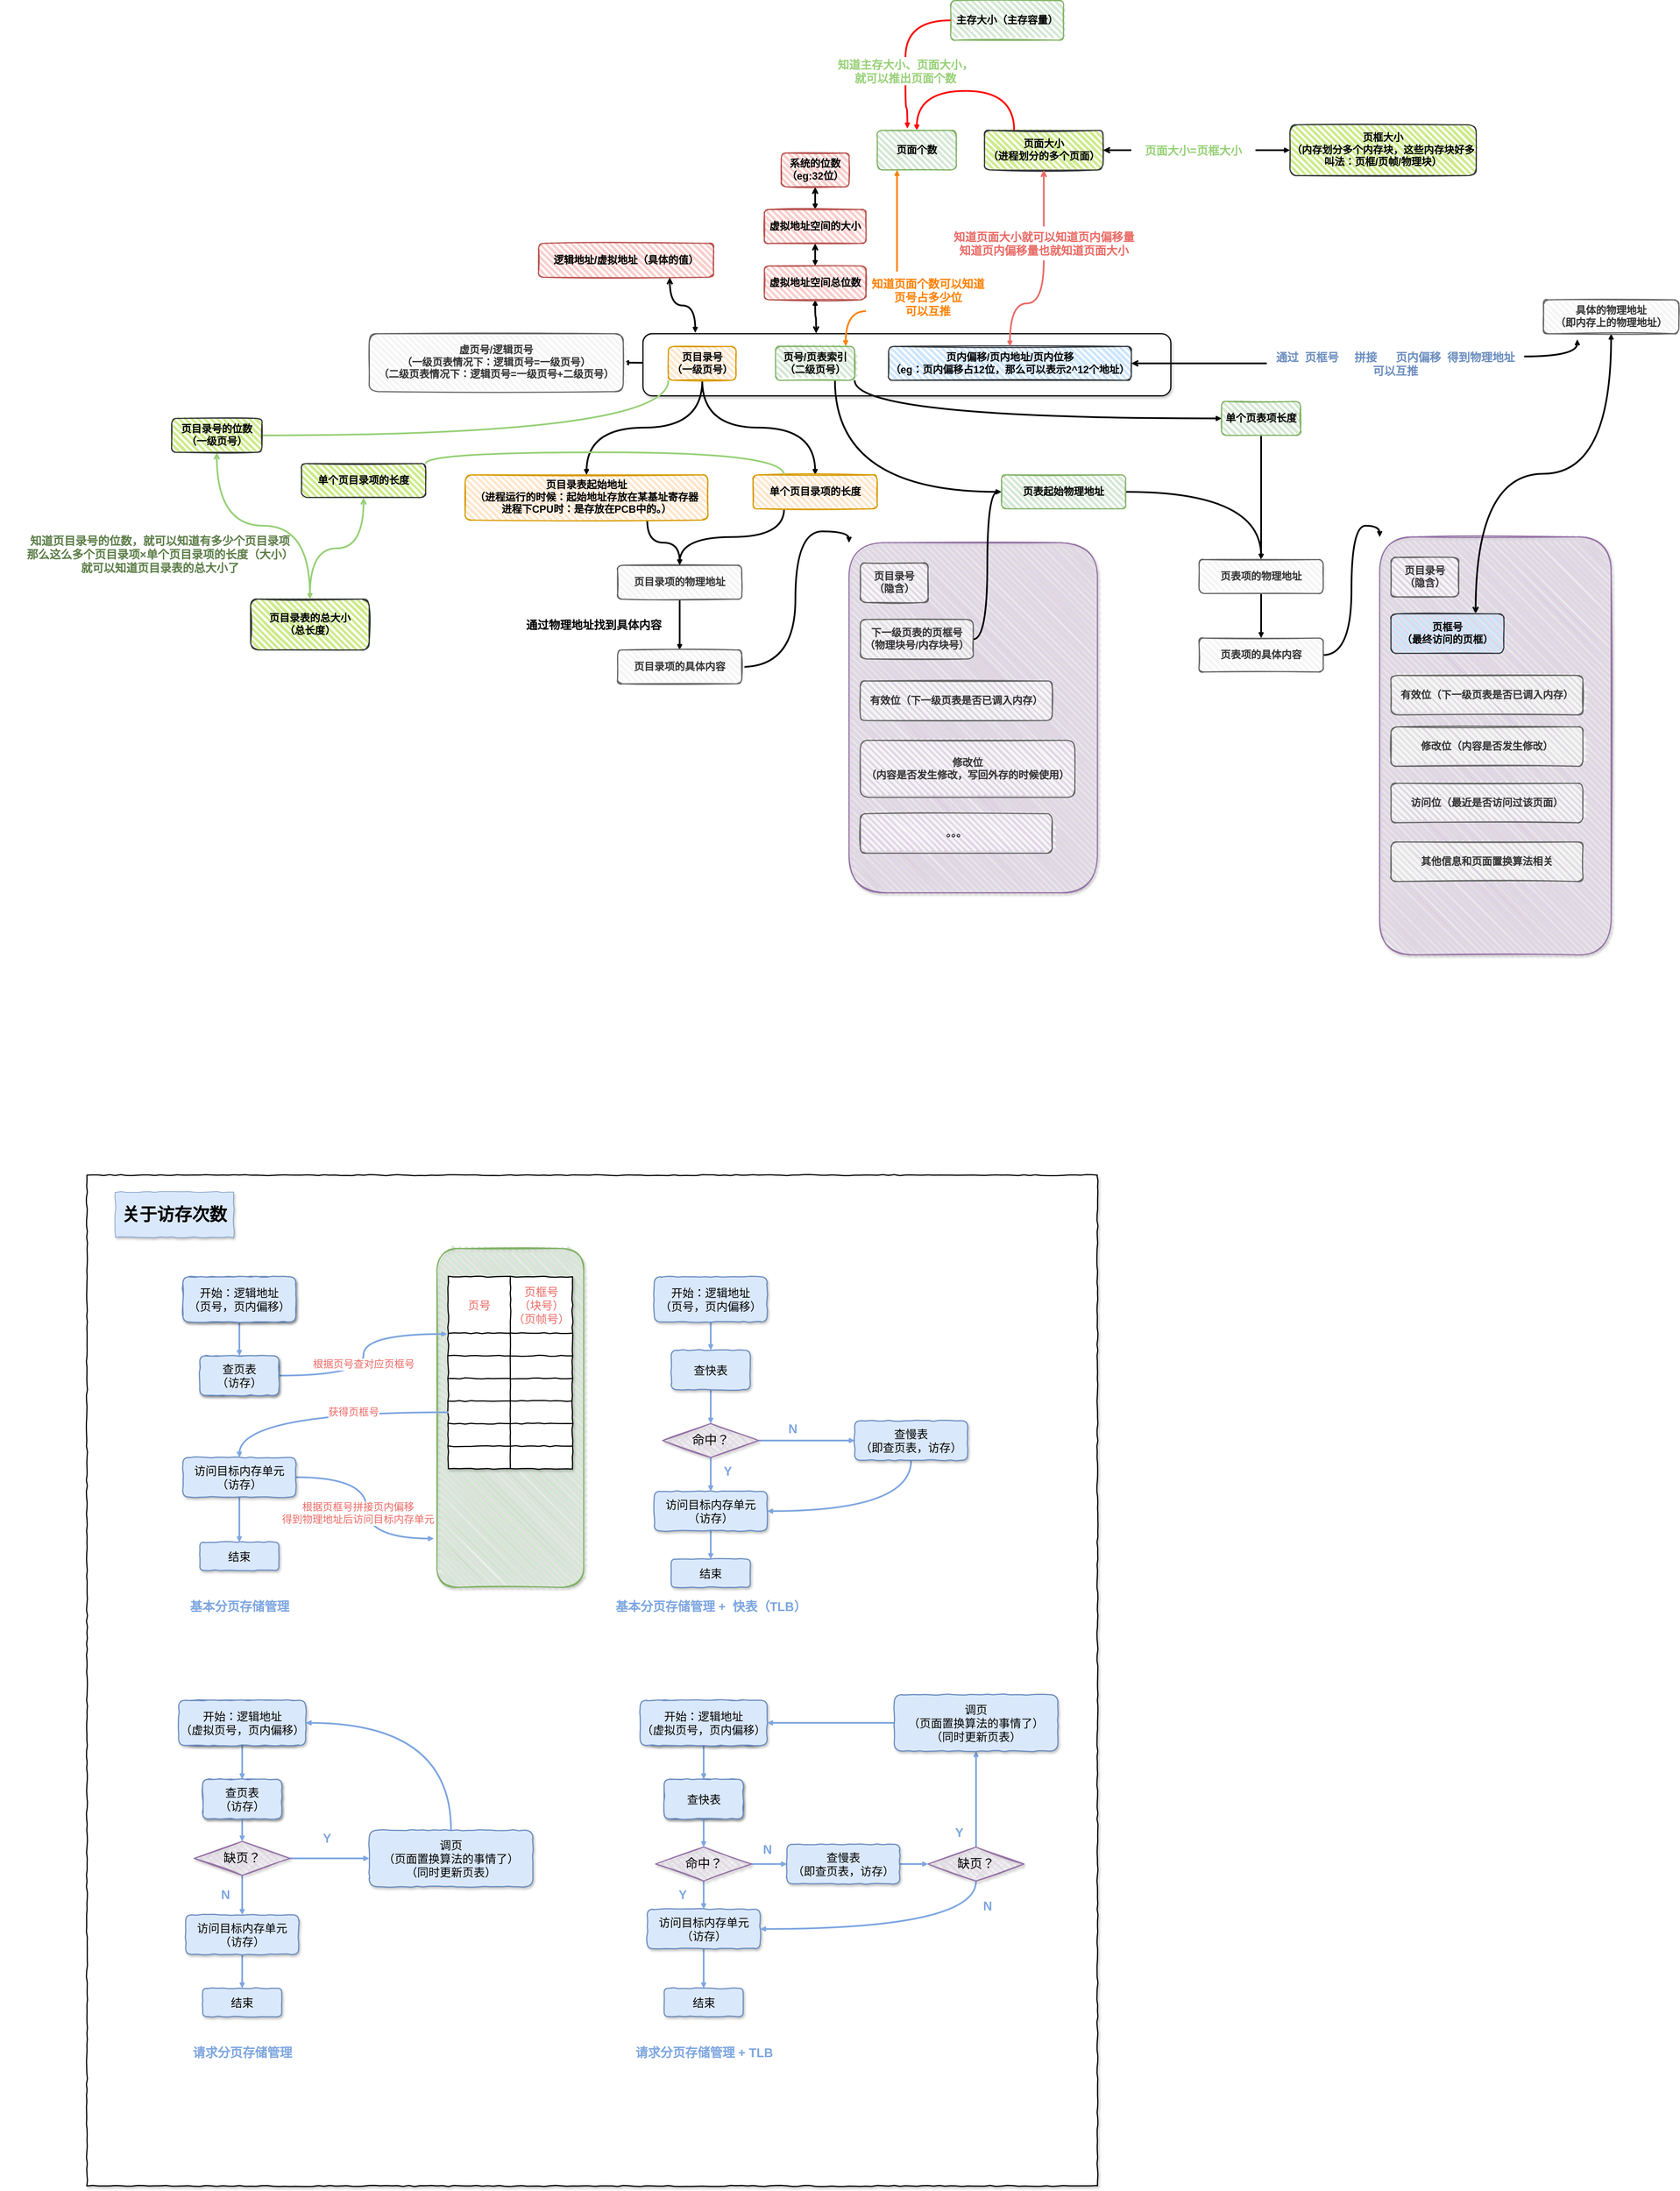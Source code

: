 <mxfile version="15.8.4" type="github">
  <diagram id="SaViZYcIOSmqmd24xeMG" name="第 1 页">
    <mxGraphModel dx="3154" dy="2094" grid="1" gridSize="10" guides="1" tooltips="1" connect="1" arrows="0" fold="1" page="1" pageScale="1" pageWidth="827" pageHeight="1169" math="0" shadow="0">
      <root>
        <mxCell id="0" />
        <mxCell id="1" parent="0" />
        <mxCell id="7gwzGEiESjAqNoWBXfss-9" value="" style="rounded=1;whiteSpace=wrap;html=1;fontSize=18;strokeWidth=2;fontStyle=1" vertex="1" parent="1">
          <mxGeometry x="95" y="390" width="610" height="105" as="geometry" />
        </mxCell>
        <mxCell id="7gwzGEiESjAqNoWBXfss-15" value="未命名图层" parent="0" />
        <mxCell id="7gwzGEiESjAqNoWBXfss-259" value="" style="whiteSpace=wrap;html=1;aspect=fixed;shadow=1;comic=1;fontSize=22;fontColor=#7EA6E0;strokeWidth=2;align=center;" vertex="1" parent="7gwzGEiESjAqNoWBXfss-15">
          <mxGeometry x="-890" y="1880" width="1790" height="1790" as="geometry" />
        </mxCell>
        <mxCell id="7gwzGEiESjAqNoWBXfss-152" value="" style="rounded=1;whiteSpace=wrap;html=1;strokeWidth=2;fillWeight=4;hachureGap=8;hachureAngle=45;fillColor=#d5e8d4;sketch=1;shadow=1;comic=1;fontSize=18;strokeColor=#82b366;" vertex="1" parent="7gwzGEiESjAqNoWBXfss-15">
          <mxGeometry x="-270" y="2010" width="260" height="600" as="geometry" />
        </mxCell>
        <mxCell id="7gwzGEiESjAqNoWBXfss-42" value="" style="rounded=1;whiteSpace=wrap;html=1;strokeWidth=2;fillWeight=4;hachureGap=8;hachureAngle=45;fillColor=#e1d5e7;sketch=1;shadow=1;fontSize=20;strokeColor=#9673a6;fontStyle=1" vertex="1" parent="7gwzGEiESjAqNoWBXfss-15">
          <mxGeometry x="460" y="760" width="440" height="620" as="geometry" />
        </mxCell>
        <mxCell id="7gwzGEiESjAqNoWBXfss-16" style="edgeStyle=orthogonalEdgeStyle;curved=1;rounded=0;orthogonalLoop=1;jettySize=auto;html=1;fontSize=18;startArrow=open;startFill=0;endArrow=open;endFill=0;endSize=4;strokeColor=#000000;strokeWidth=3;exitX=0.328;exitY=-0.005;exitDx=0;exitDy=0;exitPerimeter=0;fontStyle=1" edge="1" parent="7gwzGEiESjAqNoWBXfss-15" source="7gwzGEiESjAqNoWBXfss-17" target="7gwzGEiESjAqNoWBXfss-22">
          <mxGeometry relative="1" as="geometry" />
        </mxCell>
        <mxCell id="7gwzGEiESjAqNoWBXfss-27" style="edgeStyle=orthogonalEdgeStyle;curved=1;rounded=0;orthogonalLoop=1;jettySize=auto;html=1;exitX=0;exitY=0.5;exitDx=0;exitDy=0;fontSize=18;startArrow=open;startFill=0;endArrow=open;endFill=0;endSize=4;strokeColor=#000000;strokeWidth=3;fontStyle=1" edge="1" parent="7gwzGEiESjAqNoWBXfss-15" source="7gwzGEiESjAqNoWBXfss-24" target="7gwzGEiESjAqNoWBXfss-26">
          <mxGeometry relative="1" as="geometry" />
        </mxCell>
        <mxCell id="7gwzGEiESjAqNoWBXfss-17" value="" style="rounded=1;whiteSpace=wrap;html=1;fontSize=18;strokeWidth=2;shadow=1;fontStyle=1" vertex="1" parent="7gwzGEiESjAqNoWBXfss-15">
          <mxGeometry x="95" y="390" width="935" height="110" as="geometry" />
        </mxCell>
        <mxCell id="7gwzGEiESjAqNoWBXfss-18" style="rounded=0;orthogonalLoop=1;jettySize=auto;html=1;fontSize=18;edgeStyle=orthogonalEdgeStyle;curved=1;fillColor=#dae8fc;strokeColor=#000000;strokeWidth=3;endSize=4;startArrow=open;startFill=0;endArrow=open;endFill=0;fontStyle=1" edge="1" parent="7gwzGEiESjAqNoWBXfss-15" source="7gwzGEiESjAqNoWBXfss-19" target="7gwzGEiESjAqNoWBXfss-21">
          <mxGeometry relative="1" as="geometry" />
        </mxCell>
        <mxCell id="7gwzGEiESjAqNoWBXfss-19" value="系统的位数（eg:32位）" style="rounded=1;whiteSpace=wrap;html=1;strokeWidth=2;fillWeight=4;hachureGap=8;hachureAngle=45;sketch=1;fillColor=#f8cecc;strokeColor=#b85450;fontSize=18;fontStyle=1" vertex="1" parent="7gwzGEiESjAqNoWBXfss-15">
          <mxGeometry x="340" y="70" width="120" height="60" as="geometry" />
        </mxCell>
        <mxCell id="7gwzGEiESjAqNoWBXfss-20" style="edgeStyle=orthogonalEdgeStyle;curved=1;rounded=0;orthogonalLoop=1;jettySize=auto;html=1;fontSize=18;startArrow=open;startFill=0;endArrow=open;endFill=0;endSize=4;strokeWidth=3;fontStyle=1" edge="1" parent="7gwzGEiESjAqNoWBXfss-15" source="7gwzGEiESjAqNoWBXfss-21" target="7gwzGEiESjAqNoWBXfss-22">
          <mxGeometry relative="1" as="geometry" />
        </mxCell>
        <mxCell id="7gwzGEiESjAqNoWBXfss-21" value="虚拟地址空间的大小" style="rounded=1;whiteSpace=wrap;html=1;strokeWidth=2;fillWeight=4;hachureGap=8;hachureAngle=45;sketch=1;fillColor=#f8cecc;strokeColor=#b85450;fontSize=18;fontStyle=1" vertex="1" parent="7gwzGEiESjAqNoWBXfss-15">
          <mxGeometry x="310" y="170" width="180" height="60" as="geometry" />
        </mxCell>
        <mxCell id="7gwzGEiESjAqNoWBXfss-22" value="虚拟地址空间总位数" style="rounded=1;whiteSpace=wrap;html=1;strokeWidth=2;fillWeight=4;hachureGap=8;hachureAngle=45;sketch=1;fillColor=#f8cecc;strokeColor=#b85450;fontSize=18;fontStyle=1" vertex="1" parent="7gwzGEiESjAqNoWBXfss-15">
          <mxGeometry x="310" y="270" width="180" height="60" as="geometry" />
        </mxCell>
        <mxCell id="7gwzGEiESjAqNoWBXfss-23" value="页内偏移/页内地址/页内位移&lt;br&gt;（eg：页内偏移占12位，那么可以表示2^12个地址）" style="rounded=1;whiteSpace=wrap;html=1;strokeWidth=2;fillWeight=4;hachureGap=8;hachureAngle=45;sketch=1;fillColor=#cce5ff;strokeColor=#36393d;fontSize=18;fontStyle=1" vertex="1" parent="7gwzGEiESjAqNoWBXfss-15">
          <mxGeometry x="530" y="412.5" width="430" height="60" as="geometry" />
        </mxCell>
        <mxCell id="7gwzGEiESjAqNoWBXfss-31" style="edgeStyle=orthogonalEdgeStyle;curved=1;rounded=0;orthogonalLoop=1;jettySize=auto;html=1;entryX=0.5;entryY=0;entryDx=0;entryDy=0;fontSize=18;startArrow=none;startFill=0;endArrow=open;endFill=0;endSize=4;strokeColor=#000000;strokeWidth=3;fontStyle=1" edge="1" parent="7gwzGEiESjAqNoWBXfss-15" source="7gwzGEiESjAqNoWBXfss-24" target="7gwzGEiESjAqNoWBXfss-28">
          <mxGeometry relative="1" as="geometry" />
        </mxCell>
        <mxCell id="7gwzGEiESjAqNoWBXfss-32" style="edgeStyle=orthogonalEdgeStyle;curved=1;rounded=0;orthogonalLoop=1;jettySize=auto;html=1;exitX=0.5;exitY=1;exitDx=0;exitDy=0;fontSize=18;startArrow=none;startFill=0;endArrow=open;endFill=0;endSize=4;strokeColor=#000000;strokeWidth=3;fontStyle=1" edge="1" parent="7gwzGEiESjAqNoWBXfss-15" source="7gwzGEiESjAqNoWBXfss-24" target="7gwzGEiESjAqNoWBXfss-30">
          <mxGeometry relative="1" as="geometry" />
        </mxCell>
        <mxCell id="7gwzGEiESjAqNoWBXfss-24" value="页目录号&lt;br&gt;（一级页号）" style="rounded=1;whiteSpace=wrap;html=1;strokeWidth=2;fillWeight=4;hachureGap=8;hachureAngle=45;sketch=1;fillColor=#ffe6cc;strokeColor=#d79b00;fontSize=18;fontStyle=1" vertex="1" parent="7gwzGEiESjAqNoWBXfss-15">
          <mxGeometry x="140" y="412.5" width="120" height="60" as="geometry" />
        </mxCell>
        <mxCell id="7gwzGEiESjAqNoWBXfss-49" style="edgeStyle=orthogonalEdgeStyle;curved=1;rounded=0;orthogonalLoop=1;jettySize=auto;html=1;exitX=1;exitY=1;exitDx=0;exitDy=0;entryX=0;entryY=0.5;entryDx=0;entryDy=0;fontSize=20;startArrow=none;startFill=0;endArrow=open;endFill=0;endSize=4;strokeColor=#000000;strokeWidth=3;fontStyle=1" edge="1" parent="7gwzGEiESjAqNoWBXfss-15" source="7gwzGEiESjAqNoWBXfss-25" target="7gwzGEiESjAqNoWBXfss-48">
          <mxGeometry relative="1" as="geometry" />
        </mxCell>
        <mxCell id="7gwzGEiESjAqNoWBXfss-51" style="edgeStyle=orthogonalEdgeStyle;curved=1;rounded=0;orthogonalLoop=1;jettySize=auto;html=1;exitX=0.75;exitY=1;exitDx=0;exitDy=0;entryX=0;entryY=0.5;entryDx=0;entryDy=0;fontSize=20;startArrow=none;startFill=0;endArrow=open;endFill=0;endSize=4;strokeColor=#000000;strokeWidth=3;fontStyle=1" edge="1" parent="7gwzGEiESjAqNoWBXfss-15" source="7gwzGEiESjAqNoWBXfss-25" target="7gwzGEiESjAqNoWBXfss-46">
          <mxGeometry relative="1" as="geometry" />
        </mxCell>
        <mxCell id="7gwzGEiESjAqNoWBXfss-25" value="页号/页表索引&lt;br&gt;（二级页号）" style="rounded=1;whiteSpace=wrap;html=1;strokeWidth=2;fillWeight=4;hachureGap=8;hachureAngle=45;sketch=1;fillColor=#d5e8d4;strokeColor=#82b366;fontSize=18;fontStyle=1" vertex="1" parent="7gwzGEiESjAqNoWBXfss-15">
          <mxGeometry x="330" y="412.5" width="140" height="60" as="geometry" />
        </mxCell>
        <mxCell id="7gwzGEiESjAqNoWBXfss-26" value="虚页号/逻辑页号&lt;br&gt;（一级页表情况下：逻辑页号=一级页号）&lt;br&gt;（二级页表情况下：逻辑页号=一级页号+二级页号）" style="rounded=1;whiteSpace=wrap;html=1;strokeWidth=2;fillWeight=4;hachureGap=8;hachureAngle=45;sketch=1;fillColor=#f5f5f5;strokeColor=#666666;fontColor=#333333;fontSize=18;fontStyle=1" vertex="1" parent="7gwzGEiESjAqNoWBXfss-15">
          <mxGeometry x="-390" y="390" width="450" height="102.5" as="geometry" />
        </mxCell>
        <mxCell id="7gwzGEiESjAqNoWBXfss-33" style="edgeStyle=orthogonalEdgeStyle;curved=1;rounded=0;orthogonalLoop=1;jettySize=auto;html=1;exitX=0.75;exitY=1;exitDx=0;exitDy=0;entryX=0.5;entryY=0;entryDx=0;entryDy=0;fontSize=18;startArrow=none;startFill=0;endArrow=open;endFill=0;endSize=4;strokeColor=#000000;strokeWidth=3;fontStyle=1" edge="1" parent="7gwzGEiESjAqNoWBXfss-15" source="7gwzGEiESjAqNoWBXfss-28" target="7gwzGEiESjAqNoWBXfss-29">
          <mxGeometry relative="1" as="geometry" />
        </mxCell>
        <mxCell id="7gwzGEiESjAqNoWBXfss-28" value="页目录表起始地址&lt;br&gt;（进程运行的时候：起始地址存放在某基址寄存器&lt;br&gt;进程下CPU时：是存放在PCB中的。）" style="rounded=1;whiteSpace=wrap;html=1;strokeWidth=2;fillWeight=4;hachureGap=8;hachureAngle=45;sketch=1;fillColor=#ffe6cc;strokeColor=#d79b00;fontSize=18;fontStyle=1" vertex="1" parent="7gwzGEiESjAqNoWBXfss-15">
          <mxGeometry x="-220" y="640" width="430" height="80" as="geometry" />
        </mxCell>
        <mxCell id="7gwzGEiESjAqNoWBXfss-36" style="edgeStyle=orthogonalEdgeStyle;curved=1;rounded=0;orthogonalLoop=1;jettySize=auto;html=1;exitX=0.5;exitY=1;exitDx=0;exitDy=0;fontSize=18;startArrow=none;startFill=0;endArrow=open;endFill=0;endSize=4;strokeColor=#000000;strokeWidth=3;fontStyle=1" edge="1" parent="7gwzGEiESjAqNoWBXfss-15" source="7gwzGEiESjAqNoWBXfss-29" target="7gwzGEiESjAqNoWBXfss-35">
          <mxGeometry relative="1" as="geometry" />
        </mxCell>
        <mxCell id="7gwzGEiESjAqNoWBXfss-29" value="页目录项的物理地址" style="rounded=1;whiteSpace=wrap;html=1;strokeWidth=2;fillWeight=4;hachureGap=8;hachureAngle=45;sketch=1;fillColor=#f5f5f5;strokeColor=#666666;fontColor=#333333;fontSize=18;fontStyle=1" vertex="1" parent="7gwzGEiESjAqNoWBXfss-15">
          <mxGeometry x="50" y="800" width="220" height="60" as="geometry" />
        </mxCell>
        <mxCell id="7gwzGEiESjAqNoWBXfss-34" style="edgeStyle=orthogonalEdgeStyle;curved=1;rounded=0;orthogonalLoop=1;jettySize=auto;html=1;exitX=0.25;exitY=1;exitDx=0;exitDy=0;fontSize=18;startArrow=none;startFill=0;endArrow=open;endFill=0;endSize=4;strokeColor=#000000;strokeWidth=3;fontStyle=1" edge="1" parent="7gwzGEiESjAqNoWBXfss-15" source="7gwzGEiESjAqNoWBXfss-30">
          <mxGeometry relative="1" as="geometry">
            <mxPoint x="160" y="800" as="targetPoint" />
          </mxGeometry>
        </mxCell>
        <mxCell id="7gwzGEiESjAqNoWBXfss-30" value="单个页目录项的长度" style="rounded=1;whiteSpace=wrap;html=1;strokeWidth=2;fillWeight=4;hachureGap=8;hachureAngle=45;sketch=1;fillColor=#ffe6cc;strokeColor=#d79b00;fontSize=18;fontStyle=1" vertex="1" parent="7gwzGEiESjAqNoWBXfss-15">
          <mxGeometry x="290" y="640" width="220" height="60" as="geometry" />
        </mxCell>
        <mxCell id="7gwzGEiESjAqNoWBXfss-45" style="edgeStyle=orthogonalEdgeStyle;curved=1;rounded=0;orthogonalLoop=1;jettySize=auto;html=1;exitX=1;exitY=0.5;exitDx=0;exitDy=0;entryX=0;entryY=0;entryDx=0;entryDy=0;fontSize=20;startArrow=none;startFill=0;endArrow=open;endFill=0;endSize=4;strokeColor=#000000;strokeWidth=3;fontStyle=1" edge="1" parent="7gwzGEiESjAqNoWBXfss-15" source="7gwzGEiESjAqNoWBXfss-35" target="7gwzGEiESjAqNoWBXfss-42">
          <mxGeometry relative="1" as="geometry" />
        </mxCell>
        <mxCell id="7gwzGEiESjAqNoWBXfss-35" value="页目录项的具体内容" style="rounded=1;whiteSpace=wrap;html=1;strokeWidth=2;fillWeight=4;hachureGap=8;hachureAngle=45;sketch=1;fillColor=#f5f5f5;strokeColor=#666666;fontColor=#333333;fontSize=18;fontStyle=1" vertex="1" parent="7gwzGEiESjAqNoWBXfss-15">
          <mxGeometry x="50" y="950" width="220" height="60" as="geometry" />
        </mxCell>
        <mxCell id="7gwzGEiESjAqNoWBXfss-37" value="通过物理地址找到具体内容" style="text;html=1;strokeColor=none;fillColor=none;align=center;verticalAlign=middle;whiteSpace=wrap;rounded=0;shadow=1;fontSize=20;fontStyle=1" vertex="1" parent="7gwzGEiESjAqNoWBXfss-15">
          <mxGeometry x="-140" y="880" width="296" height="49" as="geometry" />
        </mxCell>
        <mxCell id="7gwzGEiESjAqNoWBXfss-39" value="页目录号&lt;br&gt;（隐含）" style="rounded=1;whiteSpace=wrap;html=1;strokeWidth=2;fillWeight=4;hachureGap=8;hachureAngle=45;sketch=1;fillColor=#f5f5f5;strokeColor=#666666;fontSize=18;fontColor=#333333;fontStyle=1" vertex="1" parent="7gwzGEiESjAqNoWBXfss-15">
          <mxGeometry x="480" y="796" width="120" height="70" as="geometry" />
        </mxCell>
        <mxCell id="7gwzGEiESjAqNoWBXfss-47" style="edgeStyle=orthogonalEdgeStyle;curved=1;rounded=0;orthogonalLoop=1;jettySize=auto;html=1;entryX=0;entryY=0.5;entryDx=0;entryDy=0;fontSize=20;startArrow=none;startFill=0;endArrow=open;endFill=0;endSize=4;strokeColor=#000000;strokeWidth=3;fontStyle=1" edge="1" parent="7gwzGEiESjAqNoWBXfss-15" source="7gwzGEiESjAqNoWBXfss-40" target="7gwzGEiESjAqNoWBXfss-46">
          <mxGeometry relative="1" as="geometry" />
        </mxCell>
        <mxCell id="7gwzGEiESjAqNoWBXfss-40" value="下一级页表的页框号&lt;br&gt;（物理块号/内存块号）" style="rounded=1;whiteSpace=wrap;html=1;strokeWidth=2;fillWeight=4;hachureGap=8;hachureAngle=45;sketch=1;fillColor=#f5f5f5;strokeColor=#666666;fontSize=18;fontColor=#333333;fontStyle=1" vertex="1" parent="7gwzGEiESjAqNoWBXfss-15">
          <mxGeometry x="480" y="896" width="200" height="70" as="geometry" />
        </mxCell>
        <mxCell id="7gwzGEiESjAqNoWBXfss-41" value="有效位（下一级页表是否已调入内存）" style="rounded=1;whiteSpace=wrap;html=1;strokeWidth=2;fillWeight=4;hachureGap=8;hachureAngle=45;sketch=1;fillColor=#f5f5f5;strokeColor=#666666;fontSize=18;fontColor=#333333;fontStyle=1" vertex="1" parent="7gwzGEiESjAqNoWBXfss-15">
          <mxGeometry x="480" y="1005" width="340" height="70" as="geometry" />
        </mxCell>
        <mxCell id="7gwzGEiESjAqNoWBXfss-43" value="修改位&lt;br&gt;（内容是否发生修改，写回外存的时候使用）" style="rounded=1;whiteSpace=wrap;html=1;strokeWidth=2;fillWeight=4;hachureGap=8;hachureAngle=45;sketch=1;fillColor=#f5f5f5;strokeColor=#666666;fontSize=18;fontColor=#333333;fontStyle=1" vertex="1" parent="7gwzGEiESjAqNoWBXfss-15">
          <mxGeometry x="480" y="1110" width="380" height="101" as="geometry" />
        </mxCell>
        <mxCell id="7gwzGEiESjAqNoWBXfss-44" value="。。。" style="rounded=1;whiteSpace=wrap;html=1;strokeWidth=2;fillWeight=4;hachureGap=8;hachureAngle=45;sketch=1;fillColor=#f5f5f5;strokeColor=#666666;fontSize=18;fontColor=#333333;fontStyle=1" vertex="1" parent="7gwzGEiESjAqNoWBXfss-15">
          <mxGeometry x="480" y="1240" width="340" height="70" as="geometry" />
        </mxCell>
        <mxCell id="7gwzGEiESjAqNoWBXfss-56" style="edgeStyle=orthogonalEdgeStyle;curved=1;rounded=0;orthogonalLoop=1;jettySize=auto;html=1;exitX=1;exitY=0.5;exitDx=0;exitDy=0;entryX=0.5;entryY=0;entryDx=0;entryDy=0;fontSize=20;startArrow=none;startFill=0;endArrow=open;endFill=0;endSize=4;strokeColor=#000000;strokeWidth=3;fontStyle=1" edge="1" parent="7gwzGEiESjAqNoWBXfss-15" source="7gwzGEiESjAqNoWBXfss-46" target="7gwzGEiESjAqNoWBXfss-52">
          <mxGeometry relative="1" as="geometry" />
        </mxCell>
        <mxCell id="7gwzGEiESjAqNoWBXfss-46" value="页表起始物理地址" style="rounded=1;whiteSpace=wrap;html=1;strokeWidth=2;fillWeight=4;hachureGap=8;hachureAngle=45;sketch=1;fillColor=#d5e8d4;strokeColor=#82b366;fontSize=18;fontStyle=1" vertex="1" parent="7gwzGEiESjAqNoWBXfss-15">
          <mxGeometry x="730" y="640" width="220" height="60" as="geometry" />
        </mxCell>
        <mxCell id="7gwzGEiESjAqNoWBXfss-55" style="edgeStyle=orthogonalEdgeStyle;curved=1;rounded=0;orthogonalLoop=1;jettySize=auto;html=1;exitX=0.5;exitY=1;exitDx=0;exitDy=0;entryX=0.5;entryY=0;entryDx=0;entryDy=0;fontSize=20;startArrow=none;startFill=0;endArrow=open;endFill=0;endSize=4;strokeColor=#000000;strokeWidth=3;fontStyle=1" edge="1" parent="7gwzGEiESjAqNoWBXfss-15" source="7gwzGEiESjAqNoWBXfss-48" target="7gwzGEiESjAqNoWBXfss-52">
          <mxGeometry relative="1" as="geometry" />
        </mxCell>
        <mxCell id="7gwzGEiESjAqNoWBXfss-48" value="单个页表项长度" style="rounded=1;whiteSpace=wrap;html=1;strokeWidth=2;fillWeight=4;hachureGap=8;hachureAngle=45;sketch=1;fillColor=#d5e8d4;strokeColor=#82b366;fontSize=18;fontStyle=1" vertex="1" parent="7gwzGEiESjAqNoWBXfss-15">
          <mxGeometry x="1120" y="510" width="140" height="60" as="geometry" />
        </mxCell>
        <mxCell id="7gwzGEiESjAqNoWBXfss-66" style="edgeStyle=orthogonalEdgeStyle;curved=1;rounded=0;orthogonalLoop=1;jettySize=auto;html=1;entryX=0.5;entryY=0;entryDx=0;entryDy=0;fontSize=20;startArrow=none;startFill=0;endArrow=open;endFill=0;endSize=4;strokeColor=#000000;strokeWidth=3;fontStyle=1" edge="1" parent="7gwzGEiESjAqNoWBXfss-15" source="7gwzGEiESjAqNoWBXfss-52" target="7gwzGEiESjAqNoWBXfss-57">
          <mxGeometry relative="1" as="geometry" />
        </mxCell>
        <mxCell id="7gwzGEiESjAqNoWBXfss-52" value="页表项的物理地址" style="rounded=1;whiteSpace=wrap;html=1;strokeWidth=2;fillWeight=4;hachureGap=8;hachureAngle=45;sketch=1;fillColor=#f5f5f5;strokeColor=#666666;fontColor=#333333;fontSize=18;fontStyle=1" vertex="1" parent="7gwzGEiESjAqNoWBXfss-15">
          <mxGeometry x="1080" y="790" width="220" height="60" as="geometry" />
        </mxCell>
        <mxCell id="7gwzGEiESjAqNoWBXfss-65" style="edgeStyle=orthogonalEdgeStyle;curved=1;rounded=0;orthogonalLoop=1;jettySize=auto;html=1;exitX=1;exitY=0.5;exitDx=0;exitDy=0;entryX=0;entryY=0;entryDx=0;entryDy=0;fontSize=20;startArrow=none;startFill=0;endArrow=open;endFill=0;endSize=4;strokeColor=#000000;strokeWidth=3;fontStyle=1" edge="1" parent="7gwzGEiESjAqNoWBXfss-15" source="7gwzGEiESjAqNoWBXfss-57" target="7gwzGEiESjAqNoWBXfss-58">
          <mxGeometry relative="1" as="geometry" />
        </mxCell>
        <mxCell id="7gwzGEiESjAqNoWBXfss-57" value="页表项的具体内容" style="rounded=1;whiteSpace=wrap;html=1;strokeWidth=2;fillWeight=4;hachureGap=8;hachureAngle=45;sketch=1;fillColor=#f5f5f5;strokeColor=#666666;fontColor=#333333;fontSize=18;fontStyle=1" vertex="1" parent="7gwzGEiESjAqNoWBXfss-15">
          <mxGeometry x="1080" y="929" width="220" height="60" as="geometry" />
        </mxCell>
        <mxCell id="7gwzGEiESjAqNoWBXfss-58" value="" style="rounded=1;whiteSpace=wrap;html=1;strokeWidth=2;fillWeight=4;hachureGap=8;hachureAngle=45;fillColor=#e1d5e7;sketch=1;shadow=1;fontSize=20;strokeColor=#9673a6;fontStyle=1" vertex="1" parent="7gwzGEiESjAqNoWBXfss-15">
          <mxGeometry x="1400" y="750" width="410" height="740" as="geometry" />
        </mxCell>
        <mxCell id="7gwzGEiESjAqNoWBXfss-59" value="页目录号&lt;br&gt;（隐含）" style="rounded=1;whiteSpace=wrap;html=1;strokeWidth=2;fillWeight=4;hachureGap=8;hachureAngle=45;sketch=1;fillColor=#f5f5f5;strokeColor=#666666;fontSize=18;fontColor=#333333;fontStyle=1" vertex="1" parent="7gwzGEiESjAqNoWBXfss-15">
          <mxGeometry x="1420" y="786" width="120" height="70" as="geometry" />
        </mxCell>
        <mxCell id="7gwzGEiESjAqNoWBXfss-69" style="edgeStyle=orthogonalEdgeStyle;curved=1;rounded=0;orthogonalLoop=1;jettySize=auto;html=1;exitX=0.75;exitY=0;exitDx=0;exitDy=0;entryX=0.5;entryY=1;entryDx=0;entryDy=0;fontSize=20;startArrow=open;startFill=0;endArrow=open;endFill=0;endSize=4;strokeColor=#000000;strokeWidth=3;fontStyle=1" edge="1" parent="7gwzGEiESjAqNoWBXfss-15" source="7gwzGEiESjAqNoWBXfss-60" target="7gwzGEiESjAqNoWBXfss-68">
          <mxGeometry relative="1" as="geometry" />
        </mxCell>
        <mxCell id="7gwzGEiESjAqNoWBXfss-60" value="页框号&lt;br&gt;（最终访问的页框）" style="rounded=1;whiteSpace=wrap;html=1;strokeWidth=2;fillWeight=4;hachureGap=8;hachureAngle=45;sketch=1;fillColor=#cce5ff;strokeColor=#36393d;fontSize=18;fontStyle=1" vertex="1" parent="7gwzGEiESjAqNoWBXfss-15">
          <mxGeometry x="1420" y="886" width="200" height="70" as="geometry" />
        </mxCell>
        <mxCell id="7gwzGEiESjAqNoWBXfss-61" value="有效位（下一级页表是否已调入内存）" style="rounded=1;whiteSpace=wrap;html=1;strokeWidth=2;fillWeight=4;hachureGap=8;hachureAngle=45;sketch=1;fillColor=#f5f5f5;strokeColor=#666666;fontSize=18;fontColor=#333333;fontStyle=1" vertex="1" parent="7gwzGEiESjAqNoWBXfss-15">
          <mxGeometry x="1420" y="995" width="340" height="70" as="geometry" />
        </mxCell>
        <mxCell id="7gwzGEiESjAqNoWBXfss-62" value="修改位（内容是否发生修改）" style="rounded=1;whiteSpace=wrap;html=1;strokeWidth=2;fillWeight=4;hachureGap=8;hachureAngle=45;sketch=1;fillColor=#f5f5f5;strokeColor=#666666;fontSize=18;fontColor=#333333;fontStyle=1" vertex="1" parent="7gwzGEiESjAqNoWBXfss-15">
          <mxGeometry x="1420" y="1086" width="340" height="70" as="geometry" />
        </mxCell>
        <mxCell id="7gwzGEiESjAqNoWBXfss-63" value="访问位（最近是否访问过该页面）" style="rounded=1;whiteSpace=wrap;html=1;strokeWidth=2;fillWeight=4;hachureGap=8;hachureAngle=45;sketch=1;fillColor=#f5f5f5;strokeColor=#666666;fontSize=18;fontColor=#333333;fontStyle=1" vertex="1" parent="7gwzGEiESjAqNoWBXfss-15">
          <mxGeometry x="1420" y="1186" width="340" height="70" as="geometry" />
        </mxCell>
        <mxCell id="7gwzGEiESjAqNoWBXfss-64" value="其他信息和页面置换算法相关" style="rounded=1;whiteSpace=wrap;html=1;strokeWidth=2;fillWeight=4;hachureGap=8;hachureAngle=45;sketch=1;fillColor=#f5f5f5;strokeColor=#666666;fontSize=18;fontColor=#333333;fontStyle=1" vertex="1" parent="7gwzGEiESjAqNoWBXfss-15">
          <mxGeometry x="1420" y="1290" width="340" height="70" as="geometry" />
        </mxCell>
        <mxCell id="7gwzGEiESjAqNoWBXfss-68" value="具体的物理地址&lt;br&gt;（即内存上的物理地址）" style="rounded=1;whiteSpace=wrap;html=1;strokeWidth=2;fillWeight=4;hachureGap=8;hachureAngle=45;sketch=1;fillColor=#f5f5f5;strokeColor=#666666;fontColor=#333333;fontSize=18;fontStyle=1" vertex="1" parent="7gwzGEiESjAqNoWBXfss-15">
          <mxGeometry x="1690" y="330" width="240" height="60" as="geometry" />
        </mxCell>
        <mxCell id="7gwzGEiESjAqNoWBXfss-106" style="edgeStyle=orthogonalEdgeStyle;curved=1;rounded=0;orthogonalLoop=1;jettySize=auto;html=1;exitX=1;exitY=0.25;exitDx=0;exitDy=0;fontSize=20;fontColor=#000000;startArrow=none;startFill=0;endArrow=open;endFill=0;endSize=4;strokeColor=#000000;strokeWidth=3;" edge="1" parent="7gwzGEiESjAqNoWBXfss-15" source="7gwzGEiESjAqNoWBXfss-71">
          <mxGeometry relative="1" as="geometry">
            <mxPoint x="1750" y="400" as="targetPoint" />
          </mxGeometry>
        </mxCell>
        <mxCell id="7gwzGEiESjAqNoWBXfss-71" value="通过&amp;nbsp; 页框号&amp;nbsp; &amp;nbsp; &amp;nbsp;拼接&amp;nbsp; &amp;nbsp; &amp;nbsp; 页内偏移&amp;nbsp; 得到物理地址&lt;br&gt;可以互推" style="text;html=1;strokeColor=none;fillColor=none;align=center;verticalAlign=middle;whiteSpace=wrap;rounded=0;shadow=1;fontSize=20;fontStyle=1;fontColor=#6C8EBF;" vertex="1" parent="7gwzGEiESjAqNoWBXfss-15">
          <mxGeometry x="1200" y="418" width="456" height="49" as="geometry" />
        </mxCell>
        <mxCell id="7gwzGEiESjAqNoWBXfss-72" value="" style="edgeStyle=orthogonalEdgeStyle;curved=1;rounded=0;orthogonalLoop=1;jettySize=auto;html=1;exitX=1;exitY=0.5;exitDx=0;exitDy=0;fontSize=20;startArrow=open;startFill=0;endArrow=none;endFill=0;endSize=4;strokeColor=#000000;strokeWidth=3;fontStyle=1" edge="1" parent="7gwzGEiESjAqNoWBXfss-15" source="7gwzGEiESjAqNoWBXfss-23" target="7gwzGEiESjAqNoWBXfss-71">
          <mxGeometry relative="1" as="geometry">
            <mxPoint x="1360" y="370" as="targetPoint" />
            <mxPoint x="820" y="442.5" as="sourcePoint" />
          </mxGeometry>
        </mxCell>
        <mxCell id="7gwzGEiESjAqNoWBXfss-81" style="edgeStyle=orthogonalEdgeStyle;curved=1;rounded=0;orthogonalLoop=1;jettySize=auto;html=1;exitX=0.75;exitY=1;exitDx=0;exitDy=0;entryX=0.099;entryY=-0.016;entryDx=0;entryDy=0;entryPerimeter=0;fontSize=20;fontColor=#97D077;startArrow=open;startFill=0;endArrow=open;endFill=0;endSize=4;strokeColor=#000000;strokeWidth=3;" edge="1" parent="7gwzGEiESjAqNoWBXfss-15" source="7gwzGEiESjAqNoWBXfss-74" target="7gwzGEiESjAqNoWBXfss-17">
          <mxGeometry relative="1" as="geometry" />
        </mxCell>
        <mxCell id="7gwzGEiESjAqNoWBXfss-74" value="逻辑地址/虚拟地址（具体的值）" style="rounded=1;whiteSpace=wrap;html=1;strokeWidth=2;fillWeight=4;hachureGap=8;hachureAngle=45;sketch=1;fillColor=#f8cecc;strokeColor=#b85450;fontSize=18;fontStyle=1" vertex="1" parent="7gwzGEiESjAqNoWBXfss-15">
          <mxGeometry x="-90" y="230" width="310" height="60" as="geometry" />
        </mxCell>
        <mxCell id="7gwzGEiESjAqNoWBXfss-78" style="edgeStyle=orthogonalEdgeStyle;curved=1;rounded=0;orthogonalLoop=1;jettySize=auto;html=1;exitX=1;exitY=0.5;exitDx=0;exitDy=0;entryX=0;entryY=0.5;entryDx=0;entryDy=0;fontSize=20;fontColor=#6C8EBF;startArrow=none;startFill=0;endArrow=open;endFill=0;endSize=4;strokeColor=#000000;strokeWidth=3;fontStyle=1" edge="1" parent="7gwzGEiESjAqNoWBXfss-15" source="7gwzGEiESjAqNoWBXfss-79" target="7gwzGEiESjAqNoWBXfss-77">
          <mxGeometry relative="1" as="geometry" />
        </mxCell>
        <mxCell id="7gwzGEiESjAqNoWBXfss-82" style="edgeStyle=orthogonalEdgeStyle;curved=1;rounded=0;orthogonalLoop=1;jettySize=auto;html=1;exitX=0.5;exitY=1;exitDx=0;exitDy=0;fontSize=20;fontColor=#97D077;startArrow=none;startFill=0;endArrow=open;endFill=0;endSize=4;strokeColor=#EA6B66;strokeWidth=3;" edge="1" parent="7gwzGEiESjAqNoWBXfss-15" source="7gwzGEiESjAqNoWBXfss-83" target="7gwzGEiESjAqNoWBXfss-23">
          <mxGeometry relative="1" as="geometry" />
        </mxCell>
        <mxCell id="7gwzGEiESjAqNoWBXfss-105" style="edgeStyle=orthogonalEdgeStyle;curved=1;rounded=0;orthogonalLoop=1;jettySize=auto;html=1;exitX=0.25;exitY=0;exitDx=0;exitDy=0;entryX=0.5;entryY=0;entryDx=0;entryDy=0;fontSize=20;fontColor=#000000;startArrow=none;startFill=0;endArrow=open;endFill=0;endSize=4;strokeColor=#FF0000;strokeWidth=3;" edge="1" parent="7gwzGEiESjAqNoWBXfss-15" source="7gwzGEiESjAqNoWBXfss-76" target="7gwzGEiESjAqNoWBXfss-93">
          <mxGeometry relative="1" as="geometry">
            <Array as="points">
              <mxPoint x="753" y="-40" />
              <mxPoint x="580" y="-40" />
            </Array>
          </mxGeometry>
        </mxCell>
        <mxCell id="7gwzGEiESjAqNoWBXfss-76" value="页面大小&lt;br&gt;（进程划分的多个页面）" style="rounded=1;whiteSpace=wrap;html=1;strokeWidth=2;fillWeight=4;hachureGap=8;hachureAngle=45;sketch=1;fillColor=#cdeb8b;strokeColor=#36393d;fontSize=18;fontStyle=1" vertex="1" parent="7gwzGEiESjAqNoWBXfss-15">
          <mxGeometry x="700" y="30" width="210" height="70" as="geometry" />
        </mxCell>
        <mxCell id="7gwzGEiESjAqNoWBXfss-77" value="页框大小&lt;br&gt;（内存划分多个内存块，这些内存块好多叫法：页框/页帧/物理块）" style="rounded=1;whiteSpace=wrap;html=1;strokeWidth=2;fillWeight=4;hachureGap=8;hachureAngle=45;sketch=1;fillColor=#cdeb8b;strokeColor=#36393d;fontSize=18;fontStyle=1" vertex="1" parent="7gwzGEiESjAqNoWBXfss-15">
          <mxGeometry x="1241" y="20" width="330" height="90" as="geometry" />
        </mxCell>
        <mxCell id="7gwzGEiESjAqNoWBXfss-79" value="页面大小=页框大小" style="text;html=1;strokeColor=none;fillColor=none;align=center;verticalAlign=middle;whiteSpace=wrap;rounded=0;shadow=1;fontSize=20;fontStyle=1;fontColor=#97D077;" vertex="1" parent="7gwzGEiESjAqNoWBXfss-15">
          <mxGeometry x="960" y="40.25" width="220" height="49.5" as="geometry" />
        </mxCell>
        <mxCell id="7gwzGEiESjAqNoWBXfss-80" value="" style="edgeStyle=orthogonalEdgeStyle;curved=1;rounded=0;orthogonalLoop=1;jettySize=auto;html=1;exitX=1;exitY=0.5;exitDx=0;exitDy=0;entryX=0;entryY=0.5;entryDx=0;entryDy=0;fontSize=20;fontColor=#6C8EBF;startArrow=open;startFill=0;endArrow=none;endFill=0;endSize=4;strokeColor=#000000;strokeWidth=3;fontStyle=1" edge="1" parent="7gwzGEiESjAqNoWBXfss-15" source="7gwzGEiESjAqNoWBXfss-76" target="7gwzGEiESjAqNoWBXfss-79">
          <mxGeometry relative="1" as="geometry">
            <mxPoint x="780" y="65" as="sourcePoint" />
            <mxPoint x="1060" y="75" as="targetPoint" />
          </mxGeometry>
        </mxCell>
        <mxCell id="7gwzGEiESjAqNoWBXfss-83" value="知道页面大小就可以知道页内偏移量&lt;br&gt;知道页内偏移量也就知道页面大小" style="text;html=1;strokeColor=none;fillColor=none;align=center;verticalAlign=middle;whiteSpace=wrap;rounded=0;shadow=1;fontSize=20;fontStyle=1;fontColor=#EA6B66;" vertex="1" parent="7gwzGEiESjAqNoWBXfss-15">
          <mxGeometry x="627.5" y="200" width="355" height="60" as="geometry" />
        </mxCell>
        <mxCell id="7gwzGEiESjAqNoWBXfss-84" value="" style="edgeStyle=orthogonalEdgeStyle;curved=1;rounded=0;orthogonalLoop=1;jettySize=auto;html=1;exitX=0.5;exitY=1;exitDx=0;exitDy=0;fontSize=20;fontColor=#97D077;startArrow=open;startFill=0;endArrow=none;endFill=0;endSize=4;strokeColor=#EA6B66;strokeWidth=3;" edge="1" parent="7gwzGEiESjAqNoWBXfss-15" source="7gwzGEiESjAqNoWBXfss-76" target="7gwzGEiESjAqNoWBXfss-83">
          <mxGeometry relative="1" as="geometry">
            <mxPoint x="675" y="100.0" as="sourcePoint" />
            <mxPoint x="675" y="412.5" as="targetPoint" />
          </mxGeometry>
        </mxCell>
        <mxCell id="7gwzGEiESjAqNoWBXfss-85" value="页目录表的总大小&lt;br&gt;（总长度）" style="rounded=1;whiteSpace=wrap;html=1;strokeWidth=2;fillWeight=4;hachureGap=8;hachureAngle=45;sketch=1;fillColor=#cdeb8b;strokeColor=#36393d;fontSize=18;fontStyle=1" vertex="1" parent="7gwzGEiESjAqNoWBXfss-15">
          <mxGeometry x="-600" y="860" width="210" height="90" as="geometry" />
        </mxCell>
        <mxCell id="7gwzGEiESjAqNoWBXfss-88" style="edgeStyle=orthogonalEdgeStyle;curved=1;rounded=0;orthogonalLoop=1;jettySize=auto;html=1;fontSize=20;fontColor=#97D077;startArrow=open;startFill=0;endArrow=open;endFill=0;endSize=4;strokeColor=#97D077;strokeWidth=3;" edge="1" parent="7gwzGEiESjAqNoWBXfss-15" source="7gwzGEiESjAqNoWBXfss-86" target="7gwzGEiESjAqNoWBXfss-85">
          <mxGeometry relative="1" as="geometry" />
        </mxCell>
        <mxCell id="7gwzGEiESjAqNoWBXfss-91" style="edgeStyle=orthogonalEdgeStyle;curved=1;rounded=0;orthogonalLoop=1;jettySize=auto;html=1;exitX=1;exitY=0.5;exitDx=0;exitDy=0;entryX=0;entryY=1;entryDx=0;entryDy=0;fontSize=20;fontColor=#5B7D47;startArrow=none;startFill=0;endArrow=none;endFill=0;endSize=4;strokeColor=#97D077;strokeWidth=3;" edge="1" parent="7gwzGEiESjAqNoWBXfss-15" source="7gwzGEiESjAqNoWBXfss-86" target="7gwzGEiESjAqNoWBXfss-24">
          <mxGeometry relative="1" as="geometry" />
        </mxCell>
        <mxCell id="7gwzGEiESjAqNoWBXfss-86" value="页目录号的位数&lt;br&gt;（一级页号）" style="rounded=1;whiteSpace=wrap;html=1;strokeWidth=2;fillWeight=4;hachureGap=8;hachureAngle=45;sketch=1;fillColor=#cdeb8b;strokeColor=#36393d;fontSize=18;fontStyle=1" vertex="1" parent="7gwzGEiESjAqNoWBXfss-15">
          <mxGeometry x="-740" y="540" width="160" height="60" as="geometry" />
        </mxCell>
        <mxCell id="7gwzGEiESjAqNoWBXfss-89" style="edgeStyle=orthogonalEdgeStyle;curved=1;rounded=0;orthogonalLoop=1;jettySize=auto;html=1;exitX=0.5;exitY=1;exitDx=0;exitDy=0;fontSize=20;fontColor=#97D077;startArrow=open;startFill=0;endArrow=open;endFill=0;endSize=4;strokeColor=#97D077;strokeWidth=3;" edge="1" parent="7gwzGEiESjAqNoWBXfss-15" source="7gwzGEiESjAqNoWBXfss-87" target="7gwzGEiESjAqNoWBXfss-85">
          <mxGeometry relative="1" as="geometry" />
        </mxCell>
        <mxCell id="7gwzGEiESjAqNoWBXfss-92" style="edgeStyle=orthogonalEdgeStyle;curved=1;rounded=0;orthogonalLoop=1;jettySize=auto;html=1;exitX=1;exitY=0;exitDx=0;exitDy=0;entryX=0.25;entryY=0;entryDx=0;entryDy=0;fontSize=20;fontColor=#5B7D47;startArrow=none;startFill=0;endArrow=none;endFill=0;endSize=4;strokeColor=#97D077;strokeWidth=3;fillColor=#cdeb8b;" edge="1" parent="7gwzGEiESjAqNoWBXfss-15" source="7gwzGEiESjAqNoWBXfss-87" target="7gwzGEiESjAqNoWBXfss-30">
          <mxGeometry relative="1" as="geometry" />
        </mxCell>
        <mxCell id="7gwzGEiESjAqNoWBXfss-87" value="单个页目录项的长度" style="rounded=1;whiteSpace=wrap;html=1;strokeWidth=2;fillWeight=4;hachureGap=8;hachureAngle=45;sketch=1;fillColor=#cdeb8b;strokeColor=#36393d;fontSize=18;fontStyle=1" vertex="1" parent="7gwzGEiESjAqNoWBXfss-15">
          <mxGeometry x="-510" y="620" width="220" height="60" as="geometry" />
        </mxCell>
        <mxCell id="7gwzGEiESjAqNoWBXfss-90" value="知道页目录号的位数，就可以知道有多少个页目录项&lt;br&gt;那么这么多个页目录项×单个页目录项的长度（大小）&lt;br&gt;就可以知道页目录表的总大小了" style="text;html=1;strokeColor=none;fillColor=none;align=center;verticalAlign=middle;whiteSpace=wrap;rounded=0;shadow=1;fontSize=20;fontStyle=1;fontColor=#5B7D47;" vertex="1" parent="7gwzGEiESjAqNoWBXfss-15">
          <mxGeometry x="-1040" y="700" width="559" height="159" as="geometry" />
        </mxCell>
        <mxCell id="7gwzGEiESjAqNoWBXfss-94" style="edgeStyle=orthogonalEdgeStyle;curved=1;rounded=0;orthogonalLoop=1;jettySize=auto;html=1;entryX=0.886;entryY=-0.008;entryDx=0;entryDy=0;entryPerimeter=0;fontSize=20;fontColor=#5B7D47;startArrow=none;startFill=0;endArrow=open;endFill=0;endSize=4;strokeColor=#FF8000;strokeWidth=3;" edge="1" parent="7gwzGEiESjAqNoWBXfss-15" source="7gwzGEiESjAqNoWBXfss-95" target="7gwzGEiESjAqNoWBXfss-25">
          <mxGeometry relative="1" as="geometry">
            <Array as="points">
              <mxPoint x="454" y="350" />
            </Array>
          </mxGeometry>
        </mxCell>
        <mxCell id="7gwzGEiESjAqNoWBXfss-93" value="页面个数" style="rounded=1;whiteSpace=wrap;html=1;strokeWidth=2;fillWeight=4;hachureGap=8;hachureAngle=45;sketch=1;fillColor=#d5e8d4;strokeColor=#82b366;fontSize=18;fontStyle=1" vertex="1" parent="7gwzGEiESjAqNoWBXfss-15">
          <mxGeometry x="510" y="30" width="140" height="70" as="geometry" />
        </mxCell>
        <mxCell id="7gwzGEiESjAqNoWBXfss-100" style="edgeStyle=orthogonalEdgeStyle;curved=1;rounded=0;orthogonalLoop=1;jettySize=auto;html=1;exitX=0.25;exitY=0;exitDx=0;exitDy=0;entryX=0.25;entryY=1;entryDx=0;entryDy=0;fontSize=20;fontColor=#000000;startArrow=none;startFill=0;endArrow=open;endFill=0;endSize=4;strokeColor=#FF8000;strokeWidth=3;" edge="1" parent="7gwzGEiESjAqNoWBXfss-15" source="7gwzGEiESjAqNoWBXfss-95" target="7gwzGEiESjAqNoWBXfss-93">
          <mxGeometry relative="1" as="geometry" />
        </mxCell>
        <mxCell id="7gwzGEiESjAqNoWBXfss-95" value="知道页面个数可以知道页号占多少位&lt;br&gt;可以互推" style="text;html=1;strokeColor=none;fillColor=none;align=center;verticalAlign=middle;whiteSpace=wrap;rounded=0;shadow=1;fontSize=20;fontStyle=1;fontColor=#FF8000;" vertex="1" parent="7gwzGEiESjAqNoWBXfss-15">
          <mxGeometry x="490" y="280" width="220" height="90" as="geometry" />
        </mxCell>
        <mxCell id="7gwzGEiESjAqNoWBXfss-98" value="主存大小（主存容量）" style="rounded=1;whiteSpace=wrap;html=1;strokeWidth=2;fillWeight=4;hachureGap=8;hachureAngle=45;sketch=1;fillColor=#d5e8d4;strokeColor=#82b366;fontSize=18;fontStyle=1;" vertex="1" parent="7gwzGEiESjAqNoWBXfss-15">
          <mxGeometry x="640" y="-200" width="200" height="70" as="geometry" />
        </mxCell>
        <mxCell id="7gwzGEiESjAqNoWBXfss-104" style="edgeStyle=orthogonalEdgeStyle;curved=1;rounded=0;orthogonalLoop=1;jettySize=auto;html=1;exitX=0.5;exitY=1;exitDx=0;exitDy=0;entryX=0.381;entryY=-0.049;entryDx=0;entryDy=0;entryPerimeter=0;fontSize=20;fontColor=#000000;startArrow=none;startFill=0;endArrow=open;endFill=0;endSize=4;strokeColor=#FF0000;strokeWidth=3;" edge="1" parent="7gwzGEiESjAqNoWBXfss-15" source="7gwzGEiESjAqNoWBXfss-102" target="7gwzGEiESjAqNoWBXfss-93">
          <mxGeometry relative="1" as="geometry" />
        </mxCell>
        <mxCell id="7gwzGEiESjAqNoWBXfss-102" value="知道主存大小、页面大小，就可以推出页面个数" style="text;html=1;strokeColor=none;fillColor=none;align=center;verticalAlign=middle;whiteSpace=wrap;rounded=0;shadow=1;fontSize=20;fontStyle=1;fontColor=#97D077;" vertex="1" parent="7gwzGEiESjAqNoWBXfss-15">
          <mxGeometry x="430" y="-100" width="260" height="50" as="geometry" />
        </mxCell>
        <mxCell id="7gwzGEiESjAqNoWBXfss-103" value="" style="edgeStyle=orthogonalEdgeStyle;curved=1;rounded=0;orthogonalLoop=1;jettySize=auto;html=1;exitX=0;exitY=0.5;exitDx=0;exitDy=0;entryX=0.5;entryY=0;entryDx=0;entryDy=0;fontSize=20;fontColor=#000000;startArrow=none;startFill=0;endArrow=none;endFill=0;endSize=4;strokeColor=#FF0000;strokeWidth=3;" edge="1" parent="7gwzGEiESjAqNoWBXfss-15" source="7gwzGEiESjAqNoWBXfss-98" target="7gwzGEiESjAqNoWBXfss-102">
          <mxGeometry relative="1" as="geometry">
            <mxPoint x="726.25" y="-125" as="sourcePoint" />
            <mxPoint x="580" y="30" as="targetPoint" />
          </mxGeometry>
        </mxCell>
        <mxCell id="7gwzGEiESjAqNoWBXfss-144" style="edgeStyle=orthogonalEdgeStyle;curved=1;rounded=0;orthogonalLoop=1;jettySize=auto;html=1;exitX=0.5;exitY=1;exitDx=0;exitDy=0;fontSize=20;fontColor=#EA6B66;startArrow=none;startFill=0;endArrow=open;endFill=0;endSize=4;strokeColor=#7EA6E0;strokeWidth=3;" edge="1" parent="7gwzGEiESjAqNoWBXfss-15" source="7gwzGEiESjAqNoWBXfss-108" target="7gwzGEiESjAqNoWBXfss-109">
          <mxGeometry relative="1" as="geometry" />
        </mxCell>
        <mxCell id="7gwzGEiESjAqNoWBXfss-108" value="开始：逻辑地址&lt;br&gt;（页号，页内偏移）" style="rounded=1;whiteSpace=wrap;html=1;shadow=1;fontSize=20;strokeWidth=2;comic=1;treeMoving=1;fillColor=#dae8fc;strokeColor=#6c8ebf;" vertex="1" parent="7gwzGEiESjAqNoWBXfss-15">
          <mxGeometry x="-720" y="2060" width="200" height="80" as="geometry" />
        </mxCell>
        <mxCell id="7gwzGEiESjAqNoWBXfss-145" style="edgeStyle=orthogonalEdgeStyle;curved=1;rounded=0;orthogonalLoop=1;jettySize=auto;html=1;exitX=1;exitY=0.5;exitDx=0;exitDy=0;entryX=-0.008;entryY=0.033;entryDx=0;entryDy=0;entryPerimeter=0;fontSize=20;fontColor=#EA6B66;startArrow=none;startFill=0;endArrow=open;endFill=0;endSize=4;strokeColor=#7EA6E0;strokeWidth=3;" edge="1" parent="7gwzGEiESjAqNoWBXfss-15" source="7gwzGEiESjAqNoWBXfss-109" target="7gwzGEiESjAqNoWBXfss-126">
          <mxGeometry relative="1" as="geometry" />
        </mxCell>
        <mxCell id="7gwzGEiESjAqNoWBXfss-147" value="根据页号查对应页框号" style="edgeLabel;html=1;align=center;verticalAlign=middle;resizable=0;points=[];fontSize=18;fontColor=#EA6B66;" vertex="1" connectable="0" parent="7gwzGEiESjAqNoWBXfss-145">
          <mxGeometry x="-0.175" y="13" relative="1" as="geometry">
            <mxPoint x="13" y="-17" as="offset" />
          </mxGeometry>
        </mxCell>
        <mxCell id="7gwzGEiESjAqNoWBXfss-109" value="查页表&lt;br&gt;（访存）" style="rounded=1;whiteSpace=wrap;html=1;shadow=1;fontSize=20;strokeWidth=2;comic=1;treeMoving=1;fillColor=#dae8fc;strokeColor=#6c8ebf;" vertex="1" parent="7gwzGEiESjAqNoWBXfss-15">
          <mxGeometry x="-690" y="2200" width="140" height="70" as="geometry" />
        </mxCell>
        <mxCell id="7gwzGEiESjAqNoWBXfss-153" style="edgeStyle=orthogonalEdgeStyle;curved=1;rounded=0;orthogonalLoop=1;jettySize=auto;html=1;exitX=1;exitY=0.5;exitDx=0;exitDy=0;entryX=-0.021;entryY=0.856;entryDx=0;entryDy=0;entryPerimeter=0;fontSize=18;fontColor=#EA6B66;startArrow=none;startFill=0;endArrow=open;endFill=0;endSize=4;strokeColor=#7EA6E0;strokeWidth=3;" edge="1" parent="7gwzGEiESjAqNoWBXfss-15" source="7gwzGEiESjAqNoWBXfss-110" target="7gwzGEiESjAqNoWBXfss-152">
          <mxGeometry relative="1" as="geometry" />
        </mxCell>
        <mxCell id="7gwzGEiESjAqNoWBXfss-154" value="根据页框号拼接页内偏移&lt;br&gt;得到物理地址后访问目标内存单元" style="edgeLabel;html=1;align=center;verticalAlign=middle;resizable=0;points=[];fontSize=18;fontColor=#EA6B66;" vertex="1" connectable="0" parent="7gwzGEiESjAqNoWBXfss-153">
          <mxGeometry x="0.155" y="3" relative="1" as="geometry">
            <mxPoint x="-18" y="-15" as="offset" />
          </mxGeometry>
        </mxCell>
        <mxCell id="7gwzGEiESjAqNoWBXfss-156" style="edgeStyle=orthogonalEdgeStyle;curved=1;rounded=0;orthogonalLoop=1;jettySize=auto;html=1;exitX=0.5;exitY=1;exitDx=0;exitDy=0;entryX=0.5;entryY=0;entryDx=0;entryDy=0;fontSize=18;fontColor=#EA6B66;startArrow=none;startFill=0;endArrow=open;endFill=0;endSize=4;strokeColor=#7EA6E0;strokeWidth=3;" edge="1" parent="7gwzGEiESjAqNoWBXfss-15" source="7gwzGEiESjAqNoWBXfss-110" target="7gwzGEiESjAqNoWBXfss-149">
          <mxGeometry relative="1" as="geometry" />
        </mxCell>
        <mxCell id="7gwzGEiESjAqNoWBXfss-110" value="访问目标内存单元&lt;br&gt;（访存）" style="rounded=1;whiteSpace=wrap;html=1;shadow=1;fontSize=20;strokeWidth=2;comic=1;treeMoving=1;fillColor=#dae8fc;strokeColor=#6c8ebf;" vertex="1" parent="7gwzGEiESjAqNoWBXfss-15">
          <mxGeometry x="-720" y="2380" width="200" height="70" as="geometry" />
        </mxCell>
        <mxCell id="7gwzGEiESjAqNoWBXfss-122" value="" style="shape=table;startSize=0;container=1;collapsible=0;childLayout=tableLayout;shadow=1;comic=1;fontSize=20;fontColor=#EA6B66;strokeWidth=2;" vertex="1" parent="7gwzGEiESjAqNoWBXfss-15">
          <mxGeometry x="-250" y="2060" width="220" height="340" as="geometry" />
        </mxCell>
        <mxCell id="7gwzGEiESjAqNoWBXfss-123" value="" style="shape=partialRectangle;collapsible=0;dropTarget=0;pointerEvents=0;fillColor=none;top=0;left=0;bottom=0;right=0;points=[[0,0.5],[1,0.5]];portConstraint=eastwest;shadow=1;comic=1;fontSize=20;fontColor=#EA6B66;strokeWidth=2;" vertex="1" parent="7gwzGEiESjAqNoWBXfss-122">
          <mxGeometry width="220" height="100" as="geometry" />
        </mxCell>
        <mxCell id="7gwzGEiESjAqNoWBXfss-124" value="页号" style="shape=partialRectangle;html=1;whiteSpace=wrap;connectable=0;overflow=hidden;fillColor=none;top=0;left=0;bottom=0;right=0;pointerEvents=1;shadow=1;comic=1;fontSize=20;fontColor=#EA6B66;strokeWidth=2;" vertex="1" parent="7gwzGEiESjAqNoWBXfss-123">
          <mxGeometry width="110" height="100" as="geometry">
            <mxRectangle width="110" height="100" as="alternateBounds" />
          </mxGeometry>
        </mxCell>
        <mxCell id="7gwzGEiESjAqNoWBXfss-125" value="页框号&lt;br&gt;（块号）&lt;br&gt;（页帧号）" style="shape=partialRectangle;html=1;whiteSpace=wrap;connectable=0;overflow=hidden;fillColor=none;top=0;left=0;bottom=0;right=0;pointerEvents=1;shadow=1;comic=1;fontSize=20;fontColor=#EA6B66;strokeWidth=2;" vertex="1" parent="7gwzGEiESjAqNoWBXfss-123">
          <mxGeometry x="110" width="110" height="100" as="geometry">
            <mxRectangle width="110" height="100" as="alternateBounds" />
          </mxGeometry>
        </mxCell>
        <mxCell id="7gwzGEiESjAqNoWBXfss-126" value="" style="shape=partialRectangle;collapsible=0;dropTarget=0;pointerEvents=0;fillColor=none;top=0;left=0;bottom=0;right=0;points=[[0,0.5],[1,0.5]];portConstraint=eastwest;shadow=1;comic=1;fontSize=20;fontColor=#EA6B66;strokeWidth=2;" vertex="1" parent="7gwzGEiESjAqNoWBXfss-122">
          <mxGeometry y="100" width="220" height="40" as="geometry" />
        </mxCell>
        <mxCell id="7gwzGEiESjAqNoWBXfss-127" value="" style="shape=partialRectangle;html=1;whiteSpace=wrap;connectable=0;overflow=hidden;fillColor=none;top=0;left=0;bottom=0;right=0;pointerEvents=1;shadow=1;comic=1;fontSize=20;fontColor=#EA6B66;strokeWidth=2;" vertex="1" parent="7gwzGEiESjAqNoWBXfss-126">
          <mxGeometry width="110" height="40" as="geometry">
            <mxRectangle width="110" height="40" as="alternateBounds" />
          </mxGeometry>
        </mxCell>
        <mxCell id="7gwzGEiESjAqNoWBXfss-128" value="" style="shape=partialRectangle;html=1;whiteSpace=wrap;connectable=0;overflow=hidden;fillColor=none;top=0;left=0;bottom=0;right=0;pointerEvents=1;shadow=1;comic=1;fontSize=20;fontColor=#EA6B66;strokeWidth=2;" vertex="1" parent="7gwzGEiESjAqNoWBXfss-126">
          <mxGeometry x="110" width="110" height="40" as="geometry">
            <mxRectangle width="110" height="40" as="alternateBounds" />
          </mxGeometry>
        </mxCell>
        <mxCell id="7gwzGEiESjAqNoWBXfss-129" value="" style="shape=partialRectangle;collapsible=0;dropTarget=0;pointerEvents=0;fillColor=none;top=0;left=0;bottom=0;right=0;points=[[0,0.5],[1,0.5]];portConstraint=eastwest;shadow=1;comic=1;fontSize=20;fontColor=#EA6B66;strokeWidth=2;" vertex="1" parent="7gwzGEiESjAqNoWBXfss-122">
          <mxGeometry y="140" width="220" height="40" as="geometry" />
        </mxCell>
        <mxCell id="7gwzGEiESjAqNoWBXfss-130" value="" style="shape=partialRectangle;html=1;whiteSpace=wrap;connectable=0;overflow=hidden;fillColor=none;top=0;left=0;bottom=0;right=0;pointerEvents=1;shadow=1;comic=1;fontSize=20;fontColor=#EA6B66;strokeWidth=2;" vertex="1" parent="7gwzGEiESjAqNoWBXfss-129">
          <mxGeometry width="110" height="40" as="geometry">
            <mxRectangle width="110" height="40" as="alternateBounds" />
          </mxGeometry>
        </mxCell>
        <mxCell id="7gwzGEiESjAqNoWBXfss-131" value="" style="shape=partialRectangle;html=1;whiteSpace=wrap;connectable=0;overflow=hidden;fillColor=none;top=0;left=0;bottom=0;right=0;pointerEvents=1;shadow=1;comic=1;fontSize=20;fontColor=#EA6B66;strokeWidth=2;" vertex="1" parent="7gwzGEiESjAqNoWBXfss-129">
          <mxGeometry x="110" width="110" height="40" as="geometry">
            <mxRectangle width="110" height="40" as="alternateBounds" />
          </mxGeometry>
        </mxCell>
        <mxCell id="7gwzGEiESjAqNoWBXfss-132" value="" style="shape=partialRectangle;collapsible=0;dropTarget=0;pointerEvents=0;fillColor=none;top=0;left=0;bottom=0;right=0;points=[[0,0.5],[1,0.5]];portConstraint=eastwest;shadow=1;comic=1;fontSize=20;fontColor=#EA6B66;strokeWidth=2;" vertex="1" parent="7gwzGEiESjAqNoWBXfss-122">
          <mxGeometry y="180" width="220" height="40" as="geometry" />
        </mxCell>
        <mxCell id="7gwzGEiESjAqNoWBXfss-133" value="" style="shape=partialRectangle;html=1;whiteSpace=wrap;connectable=0;overflow=hidden;fillColor=none;top=0;left=0;bottom=0;right=0;pointerEvents=1;shadow=1;comic=1;fontSize=20;fontColor=#EA6B66;strokeWidth=2;" vertex="1" parent="7gwzGEiESjAqNoWBXfss-132">
          <mxGeometry width="110" height="40" as="geometry">
            <mxRectangle width="110" height="40" as="alternateBounds" />
          </mxGeometry>
        </mxCell>
        <mxCell id="7gwzGEiESjAqNoWBXfss-134" value="" style="shape=partialRectangle;html=1;whiteSpace=wrap;connectable=0;overflow=hidden;fillColor=none;top=0;left=0;bottom=0;right=0;pointerEvents=1;shadow=1;comic=1;fontSize=20;fontColor=#EA6B66;strokeWidth=2;" vertex="1" parent="7gwzGEiESjAqNoWBXfss-132">
          <mxGeometry x="110" width="110" height="40" as="geometry">
            <mxRectangle width="110" height="40" as="alternateBounds" />
          </mxGeometry>
        </mxCell>
        <mxCell id="7gwzGEiESjAqNoWBXfss-135" value="" style="shape=partialRectangle;collapsible=0;dropTarget=0;pointerEvents=0;fillColor=none;top=0;left=0;bottom=0;right=0;points=[[0,0.5],[1,0.5]];portConstraint=eastwest;shadow=1;comic=1;fontSize=20;fontColor=#EA6B66;strokeWidth=2;" vertex="1" parent="7gwzGEiESjAqNoWBXfss-122">
          <mxGeometry y="220" width="220" height="40" as="geometry" />
        </mxCell>
        <mxCell id="7gwzGEiESjAqNoWBXfss-136" value="" style="shape=partialRectangle;html=1;whiteSpace=wrap;connectable=0;overflow=hidden;fillColor=none;top=0;left=0;bottom=0;right=0;pointerEvents=1;shadow=1;comic=1;fontSize=20;fontColor=#EA6B66;strokeWidth=2;" vertex="1" parent="7gwzGEiESjAqNoWBXfss-135">
          <mxGeometry width="110" height="40" as="geometry">
            <mxRectangle width="110" height="40" as="alternateBounds" />
          </mxGeometry>
        </mxCell>
        <mxCell id="7gwzGEiESjAqNoWBXfss-137" value="" style="shape=partialRectangle;html=1;whiteSpace=wrap;connectable=0;overflow=hidden;fillColor=none;top=0;left=0;bottom=0;right=0;pointerEvents=1;shadow=1;comic=1;fontSize=20;fontColor=#EA6B66;strokeWidth=2;" vertex="1" parent="7gwzGEiESjAqNoWBXfss-135">
          <mxGeometry x="110" width="110" height="40" as="geometry">
            <mxRectangle width="110" height="40" as="alternateBounds" />
          </mxGeometry>
        </mxCell>
        <mxCell id="7gwzGEiESjAqNoWBXfss-138" value="" style="shape=partialRectangle;collapsible=0;dropTarget=0;pointerEvents=0;fillColor=none;top=0;left=0;bottom=0;right=0;points=[[0,0.5],[1,0.5]];portConstraint=eastwest;shadow=1;comic=1;fontSize=20;fontColor=#EA6B66;strokeWidth=2;" vertex="1" parent="7gwzGEiESjAqNoWBXfss-122">
          <mxGeometry y="260" width="220" height="40" as="geometry" />
        </mxCell>
        <mxCell id="7gwzGEiESjAqNoWBXfss-139" value="" style="shape=partialRectangle;html=1;whiteSpace=wrap;connectable=0;overflow=hidden;fillColor=none;top=0;left=0;bottom=0;right=0;pointerEvents=1;shadow=1;comic=1;fontSize=20;fontColor=#EA6B66;strokeWidth=2;" vertex="1" parent="7gwzGEiESjAqNoWBXfss-138">
          <mxGeometry width="110" height="40" as="geometry">
            <mxRectangle width="110" height="40" as="alternateBounds" />
          </mxGeometry>
        </mxCell>
        <mxCell id="7gwzGEiESjAqNoWBXfss-140" value="" style="shape=partialRectangle;html=1;whiteSpace=wrap;connectable=0;overflow=hidden;fillColor=none;top=0;left=0;bottom=0;right=0;pointerEvents=1;shadow=1;comic=1;fontSize=20;fontColor=#EA6B66;strokeWidth=2;" vertex="1" parent="7gwzGEiESjAqNoWBXfss-138">
          <mxGeometry x="110" width="110" height="40" as="geometry">
            <mxRectangle width="110" height="40" as="alternateBounds" />
          </mxGeometry>
        </mxCell>
        <mxCell id="7gwzGEiESjAqNoWBXfss-141" value="" style="shape=partialRectangle;collapsible=0;dropTarget=0;pointerEvents=0;fillColor=none;top=0;left=0;bottom=0;right=0;points=[[0,0.5],[1,0.5]];portConstraint=eastwest;shadow=1;comic=1;fontSize=20;fontColor=#EA6B66;strokeWidth=2;" vertex="1" parent="7gwzGEiESjAqNoWBXfss-122">
          <mxGeometry y="300" width="220" height="40" as="geometry" />
        </mxCell>
        <mxCell id="7gwzGEiESjAqNoWBXfss-142" value="" style="shape=partialRectangle;html=1;whiteSpace=wrap;connectable=0;overflow=hidden;fillColor=none;top=0;left=0;bottom=0;right=0;pointerEvents=1;shadow=1;comic=1;fontSize=20;fontColor=#EA6B66;strokeWidth=2;" vertex="1" parent="7gwzGEiESjAqNoWBXfss-141">
          <mxGeometry width="110" height="40" as="geometry">
            <mxRectangle width="110" height="40" as="alternateBounds" />
          </mxGeometry>
        </mxCell>
        <mxCell id="7gwzGEiESjAqNoWBXfss-143" value="" style="shape=partialRectangle;html=1;whiteSpace=wrap;connectable=0;overflow=hidden;fillColor=none;top=0;left=0;bottom=0;right=0;pointerEvents=1;shadow=1;comic=1;fontSize=20;fontColor=#EA6B66;strokeWidth=2;" vertex="1" parent="7gwzGEiESjAqNoWBXfss-141">
          <mxGeometry x="110" width="110" height="40" as="geometry">
            <mxRectangle width="110" height="40" as="alternateBounds" />
          </mxGeometry>
        </mxCell>
        <mxCell id="7gwzGEiESjAqNoWBXfss-146" style="edgeStyle=orthogonalEdgeStyle;curved=1;rounded=0;orthogonalLoop=1;jettySize=auto;html=1;exitX=0;exitY=0.5;exitDx=0;exitDy=0;entryX=0.5;entryY=0;entryDx=0;entryDy=0;fontSize=20;fontColor=#EA6B66;startArrow=none;startFill=0;endArrow=open;endFill=0;endSize=4;strokeColor=#7EA6E0;strokeWidth=3;" edge="1" parent="7gwzGEiESjAqNoWBXfss-15" source="7gwzGEiESjAqNoWBXfss-135" target="7gwzGEiESjAqNoWBXfss-110">
          <mxGeometry relative="1" as="geometry" />
        </mxCell>
        <mxCell id="7gwzGEiESjAqNoWBXfss-150" value="获得页框号" style="edgeLabel;html=1;align=center;verticalAlign=middle;resizable=0;points=[];fontSize=18;fontColor=#EA6B66;" vertex="1" connectable="0" parent="7gwzGEiESjAqNoWBXfss-146">
          <mxGeometry x="0.141" y="-7" relative="1" as="geometry">
            <mxPoint x="88" y="7" as="offset" />
          </mxGeometry>
        </mxCell>
        <mxCell id="7gwzGEiESjAqNoWBXfss-149" value="结束" style="rounded=1;whiteSpace=wrap;html=1;shadow=1;fontSize=20;strokeWidth=2;comic=1;treeMoving=1;fillColor=#dae8fc;strokeColor=#6c8ebf;" vertex="1" parent="7gwzGEiESjAqNoWBXfss-15">
          <mxGeometry x="-690" y="2530" width="140" height="50" as="geometry" />
        </mxCell>
        <mxCell id="7gwzGEiESjAqNoWBXfss-157" value="基本分页存储管理" style="text;html=1;align=center;verticalAlign=middle;resizable=0;points=[];autosize=1;strokeColor=none;fillColor=none;fontSize=22;fontColor=#7EA6E0;fontStyle=1" vertex="1" parent="7gwzGEiESjAqNoWBXfss-15">
          <mxGeometry x="-715" y="2630" width="190" height="30" as="geometry" />
        </mxCell>
        <mxCell id="7gwzGEiESjAqNoWBXfss-158" value="基本分页存储管理 +&amp;nbsp; 快表（TLB）" style="text;html=1;align=center;verticalAlign=middle;resizable=0;points=[];autosize=1;strokeColor=none;fillColor=none;fontSize=22;fontColor=#7EA6E0;fontStyle=1" vertex="1" parent="7gwzGEiESjAqNoWBXfss-15">
          <mxGeometry x="40" y="2630" width="350" height="30" as="geometry" />
        </mxCell>
        <mxCell id="7gwzGEiESjAqNoWBXfss-159" value="开始：逻辑地址&lt;br&gt;（页号，页内偏移）" style="rounded=1;whiteSpace=wrap;html=1;shadow=1;fontSize=20;strokeWidth=2;comic=1;treeMoving=1;fillColor=#dae8fc;strokeColor=#6c8ebf;" vertex="1" parent="7gwzGEiESjAqNoWBXfss-15">
          <mxGeometry x="-720" y="2060" width="200" height="80" as="geometry" />
        </mxCell>
        <mxCell id="7gwzGEiESjAqNoWBXfss-160" value="查页表&lt;br&gt;（访存）" style="rounded=1;whiteSpace=wrap;html=1;shadow=1;fontSize=20;strokeWidth=2;comic=1;treeMoving=1;fillColor=#dae8fc;strokeColor=#6c8ebf;" vertex="1" parent="7gwzGEiESjAqNoWBXfss-15">
          <mxGeometry x="-690" y="2200" width="140" height="70" as="geometry" />
        </mxCell>
        <mxCell id="7gwzGEiESjAqNoWBXfss-173" style="edgeStyle=orthogonalEdgeStyle;curved=1;rounded=0;orthogonalLoop=1;jettySize=auto;html=1;exitX=0.5;exitY=1;exitDx=0;exitDy=0;entryX=0.5;entryY=0;entryDx=0;entryDy=0;fontSize=22;fontColor=#7EA6E0;startArrow=none;startFill=0;endArrow=open;endFill=0;endSize=4;strokeColor=#7EA6E0;strokeWidth=3;" edge="1" parent="7gwzGEiESjAqNoWBXfss-15" source="7gwzGEiESjAqNoWBXfss-161" target="7gwzGEiESjAqNoWBXfss-162">
          <mxGeometry relative="1" as="geometry" />
        </mxCell>
        <mxCell id="7gwzGEiESjAqNoWBXfss-161" value="访问目标内存单元&lt;br&gt;（访存）" style="rounded=1;whiteSpace=wrap;html=1;shadow=1;fontSize=20;strokeWidth=2;comic=1;treeMoving=1;fillColor=#dae8fc;strokeColor=#6c8ebf;" vertex="1" parent="7gwzGEiESjAqNoWBXfss-15">
          <mxGeometry x="115" y="2440" width="200" height="70" as="geometry" />
        </mxCell>
        <mxCell id="7gwzGEiESjAqNoWBXfss-162" value="结束" style="rounded=1;whiteSpace=wrap;html=1;shadow=1;fontSize=20;strokeWidth=2;comic=1;treeMoving=1;fillColor=#dae8fc;strokeColor=#6c8ebf;" vertex="1" parent="7gwzGEiESjAqNoWBXfss-15">
          <mxGeometry x="145" y="2560" width="140" height="50" as="geometry" />
        </mxCell>
        <mxCell id="7gwzGEiESjAqNoWBXfss-166" style="edgeStyle=orthogonalEdgeStyle;curved=1;rounded=0;orthogonalLoop=1;jettySize=auto;html=1;exitX=0.5;exitY=1;exitDx=0;exitDy=0;entryX=0.5;entryY=0;entryDx=0;entryDy=0;fontSize=22;fontColor=#7EA6E0;startArrow=none;startFill=0;endArrow=open;endFill=0;endSize=4;strokeColor=#7EA6E0;strokeWidth=3;" edge="1" parent="7gwzGEiESjAqNoWBXfss-15" source="7gwzGEiESjAqNoWBXfss-163" target="7gwzGEiESjAqNoWBXfss-164">
          <mxGeometry relative="1" as="geometry" />
        </mxCell>
        <mxCell id="7gwzGEiESjAqNoWBXfss-163" value="开始：逻辑地址&lt;br&gt;（页号，页内偏移）" style="rounded=1;whiteSpace=wrap;html=1;shadow=1;fontSize=20;strokeWidth=2;comic=1;treeMoving=1;fillColor=#dae8fc;strokeColor=#6c8ebf;" vertex="1" parent="7gwzGEiESjAqNoWBXfss-15">
          <mxGeometry x="115" y="2060" width="200" height="80" as="geometry" />
        </mxCell>
        <mxCell id="7gwzGEiESjAqNoWBXfss-167" style="edgeStyle=orthogonalEdgeStyle;curved=1;rounded=0;orthogonalLoop=1;jettySize=auto;html=1;exitX=0.5;exitY=1;exitDx=0;exitDy=0;entryX=0.5;entryY=0;entryDx=0;entryDy=0;fontSize=22;fontColor=#7EA6E0;startArrow=none;startFill=0;endArrow=open;endFill=0;endSize=4;strokeColor=#7EA6E0;strokeWidth=3;" edge="1" parent="7gwzGEiESjAqNoWBXfss-15" source="7gwzGEiESjAqNoWBXfss-164" target="7gwzGEiESjAqNoWBXfss-165">
          <mxGeometry relative="1" as="geometry" />
        </mxCell>
        <mxCell id="7gwzGEiESjAqNoWBXfss-164" value="查快表" style="rounded=1;whiteSpace=wrap;html=1;shadow=1;fontSize=20;strokeWidth=2;comic=1;treeMoving=1;fillColor=#dae8fc;strokeColor=#6c8ebf;" vertex="1" parent="7gwzGEiESjAqNoWBXfss-15">
          <mxGeometry x="145" y="2190" width="140" height="70" as="geometry" />
        </mxCell>
        <mxCell id="7gwzGEiESjAqNoWBXfss-168" style="edgeStyle=orthogonalEdgeStyle;curved=1;rounded=0;orthogonalLoop=1;jettySize=auto;html=1;exitX=0.5;exitY=1;exitDx=0;exitDy=0;fontSize=22;fontColor=#7EA6E0;startArrow=none;startFill=0;endArrow=open;endFill=0;endSize=4;strokeColor=#7EA6E0;strokeWidth=3;" edge="1" parent="7gwzGEiESjAqNoWBXfss-15" source="7gwzGEiESjAqNoWBXfss-165" target="7gwzGEiESjAqNoWBXfss-161">
          <mxGeometry relative="1" as="geometry" />
        </mxCell>
        <mxCell id="7gwzGEiESjAqNoWBXfss-171" style="edgeStyle=orthogonalEdgeStyle;curved=1;rounded=0;orthogonalLoop=1;jettySize=auto;html=1;exitX=1;exitY=0.5;exitDx=0;exitDy=0;entryX=0;entryY=0.5;entryDx=0;entryDy=0;fontSize=22;fontColor=#7EA6E0;startArrow=none;startFill=0;endArrow=open;endFill=0;endSize=4;strokeColor=#7EA6E0;strokeWidth=3;" edge="1" parent="7gwzGEiESjAqNoWBXfss-15" source="7gwzGEiESjAqNoWBXfss-165" target="7gwzGEiESjAqNoWBXfss-170">
          <mxGeometry relative="1" as="geometry" />
        </mxCell>
        <mxCell id="7gwzGEiESjAqNoWBXfss-165" value="命中？" style="rhombus;whiteSpace=wrap;html=1;strokeWidth=2;fillWeight=-1;hachureGap=8;fillStyle=cross-hatch;fillColor=#e1d5e7;sketch=1;shadow=1;comic=1;fontSize=22;strokeColor=#9673a6;align=center;" vertex="1" parent="7gwzGEiESjAqNoWBXfss-15">
          <mxGeometry x="130" y="2320" width="170" height="60" as="geometry" />
        </mxCell>
        <mxCell id="7gwzGEiESjAqNoWBXfss-169" value="Y" style="text;html=1;align=center;verticalAlign=middle;resizable=0;points=[];autosize=1;strokeColor=none;fillColor=none;fontSize=22;fontColor=#7EA6E0;fontStyle=1" vertex="1" parent="7gwzGEiESjAqNoWBXfss-15">
          <mxGeometry x="230" y="2390" width="30" height="30" as="geometry" />
        </mxCell>
        <mxCell id="7gwzGEiESjAqNoWBXfss-172" style="edgeStyle=orthogonalEdgeStyle;curved=1;rounded=0;orthogonalLoop=1;jettySize=auto;html=1;exitX=0.5;exitY=1;exitDx=0;exitDy=0;entryX=1;entryY=0.5;entryDx=0;entryDy=0;fontSize=22;fontColor=#7EA6E0;startArrow=none;startFill=0;endArrow=open;endFill=0;endSize=4;strokeColor=#7EA6E0;strokeWidth=3;" edge="1" parent="7gwzGEiESjAqNoWBXfss-15" source="7gwzGEiESjAqNoWBXfss-170" target="7gwzGEiESjAqNoWBXfss-161">
          <mxGeometry relative="1" as="geometry" />
        </mxCell>
        <mxCell id="7gwzGEiESjAqNoWBXfss-170" value="查慢表&lt;br&gt;（即查页表，访存）" style="rounded=1;whiteSpace=wrap;html=1;shadow=1;fontSize=20;strokeWidth=2;comic=1;treeMoving=1;fillColor=#dae8fc;strokeColor=#6c8ebf;" vertex="1" parent="7gwzGEiESjAqNoWBXfss-15">
          <mxGeometry x="470" y="2315" width="200" height="70" as="geometry" />
        </mxCell>
        <mxCell id="7gwzGEiESjAqNoWBXfss-174" value="N" style="text;html=1;align=center;verticalAlign=middle;resizable=0;points=[];autosize=1;strokeColor=none;fillColor=none;fontSize=22;fontColor=#7EA6E0;fontStyle=1" vertex="1" parent="7gwzGEiESjAqNoWBXfss-15">
          <mxGeometry x="345" y="2315" width="30" height="30" as="geometry" />
        </mxCell>
        <mxCell id="7gwzGEiESjAqNoWBXfss-176" style="edgeStyle=orthogonalEdgeStyle;curved=1;rounded=0;orthogonalLoop=1;jettySize=auto;html=1;exitX=0.5;exitY=1;exitDx=0;exitDy=0;fontSize=20;fontColor=#EA6B66;startArrow=none;startFill=0;endArrow=open;endFill=0;endSize=4;strokeColor=#7EA6E0;strokeWidth=3;" edge="1" parent="7gwzGEiESjAqNoWBXfss-15" source="7gwzGEiESjAqNoWBXfss-177" target="7gwzGEiESjAqNoWBXfss-180">
          <mxGeometry relative="1" as="geometry" />
        </mxCell>
        <mxCell id="7gwzGEiESjAqNoWBXfss-177" value="开始：逻辑地址&lt;br&gt;（页号，页内偏移）" style="rounded=1;whiteSpace=wrap;html=1;shadow=1;fontSize=20;strokeWidth=2;comic=1;treeMoving=1;fillColor=#dae8fc;strokeColor=#6c8ebf;" vertex="1" parent="7gwzGEiESjAqNoWBXfss-15">
          <mxGeometry x="-715" y="2810" width="200" height="80" as="geometry" />
        </mxCell>
        <mxCell id="7gwzGEiESjAqNoWBXfss-180" value="查页表&lt;br&gt;（访存）" style="rounded=1;whiteSpace=wrap;html=1;shadow=1;fontSize=20;strokeWidth=2;comic=1;treeMoving=1;fillColor=#dae8fc;strokeColor=#6c8ebf;" vertex="1" parent="7gwzGEiESjAqNoWBXfss-15">
          <mxGeometry x="-685" y="2950" width="140" height="70" as="geometry" />
        </mxCell>
        <mxCell id="7gwzGEiESjAqNoWBXfss-183" style="edgeStyle=orthogonalEdgeStyle;curved=1;rounded=0;orthogonalLoop=1;jettySize=auto;html=1;exitX=0.5;exitY=1;exitDx=0;exitDy=0;entryX=0.5;entryY=0;entryDx=0;entryDy=0;fontSize=18;fontColor=#EA6B66;startArrow=none;startFill=0;endArrow=open;endFill=0;endSize=4;strokeColor=#7EA6E0;strokeWidth=3;" edge="1" parent="7gwzGEiESjAqNoWBXfss-15" source="7gwzGEiESjAqNoWBXfss-184" target="7gwzGEiESjAqNoWBXfss-209">
          <mxGeometry relative="1" as="geometry" />
        </mxCell>
        <mxCell id="7gwzGEiESjAqNoWBXfss-184" value="访问目标内存单元&lt;br&gt;（访存）" style="rounded=1;whiteSpace=wrap;html=1;shadow=1;fontSize=20;strokeWidth=2;comic=1;treeMoving=1;fillColor=#dae8fc;strokeColor=#6c8ebf;" vertex="1" parent="7gwzGEiESjAqNoWBXfss-15">
          <mxGeometry x="-715" y="3190" width="200" height="70" as="geometry" />
        </mxCell>
        <mxCell id="7gwzGEiESjAqNoWBXfss-209" value="结束" style="rounded=1;whiteSpace=wrap;html=1;shadow=1;fontSize=20;strokeWidth=2;comic=1;treeMoving=1;fillColor=#dae8fc;strokeColor=#6c8ebf;" vertex="1" parent="7gwzGEiESjAqNoWBXfss-15">
          <mxGeometry x="-685" y="3320" width="140" height="50" as="geometry" />
        </mxCell>
        <mxCell id="7gwzGEiESjAqNoWBXfss-210" value="请求分页存储管理" style="text;html=1;align=center;verticalAlign=middle;resizable=0;points=[];autosize=1;strokeColor=none;fillColor=none;fontSize=22;fontColor=#7EA6E0;fontStyle=1" vertex="1" parent="7gwzGEiESjAqNoWBXfss-15">
          <mxGeometry x="-710" y="3420" width="190" height="30" as="geometry" />
        </mxCell>
        <mxCell id="7gwzGEiESjAqNoWBXfss-211" value="开始：逻辑地址&lt;br&gt;（虚拟页号，页内偏移）" style="rounded=1;whiteSpace=wrap;html=1;shadow=1;fontSize=20;strokeWidth=2;comic=1;treeMoving=1;fillColor=#dae8fc;strokeColor=#6c8ebf;" vertex="1" parent="7gwzGEiESjAqNoWBXfss-15">
          <mxGeometry x="-727.5" y="2810" width="225" height="80" as="geometry" />
        </mxCell>
        <mxCell id="7gwzGEiESjAqNoWBXfss-214" style="edgeStyle=orthogonalEdgeStyle;curved=1;rounded=0;orthogonalLoop=1;jettySize=auto;html=1;exitX=0.5;exitY=1;exitDx=0;exitDy=0;entryX=0.5;entryY=0;entryDx=0;entryDy=0;fontSize=22;fontColor=#7EA6E0;startArrow=none;startFill=0;endArrow=open;endFill=0;endSize=4;strokeColor=#7EA6E0;strokeWidth=3;" edge="1" parent="7gwzGEiESjAqNoWBXfss-15" source="7gwzGEiESjAqNoWBXfss-212" target="7gwzGEiESjAqNoWBXfss-213">
          <mxGeometry relative="1" as="geometry" />
        </mxCell>
        <mxCell id="7gwzGEiESjAqNoWBXfss-212" value="查页表&lt;br&gt;（访存）" style="rounded=1;whiteSpace=wrap;html=1;shadow=1;fontSize=20;strokeWidth=2;comic=1;treeMoving=1;fillColor=#dae8fc;strokeColor=#6c8ebf;" vertex="1" parent="7gwzGEiESjAqNoWBXfss-15">
          <mxGeometry x="-685" y="2950" width="140" height="70" as="geometry" />
        </mxCell>
        <mxCell id="7gwzGEiESjAqNoWBXfss-215" style="edgeStyle=orthogonalEdgeStyle;curved=1;rounded=0;orthogonalLoop=1;jettySize=auto;html=1;exitX=0.5;exitY=1;exitDx=0;exitDy=0;fontSize=22;fontColor=#7EA6E0;startArrow=none;startFill=0;endArrow=open;endFill=0;endSize=4;strokeColor=#7EA6E0;strokeWidth=3;" edge="1" parent="7gwzGEiESjAqNoWBXfss-15" source="7gwzGEiESjAqNoWBXfss-213" target="7gwzGEiESjAqNoWBXfss-184">
          <mxGeometry relative="1" as="geometry" />
        </mxCell>
        <mxCell id="7gwzGEiESjAqNoWBXfss-219" style="edgeStyle=orthogonalEdgeStyle;curved=1;rounded=0;orthogonalLoop=1;jettySize=auto;html=1;exitX=1;exitY=0.5;exitDx=0;exitDy=0;entryX=0;entryY=0.5;entryDx=0;entryDy=0;fontSize=22;fontColor=#7EA6E0;startArrow=none;startFill=0;endArrow=open;endFill=0;endSize=4;strokeColor=#7EA6E0;strokeWidth=3;" edge="1" parent="7gwzGEiESjAqNoWBXfss-15" source="7gwzGEiESjAqNoWBXfss-213" target="7gwzGEiESjAqNoWBXfss-218">
          <mxGeometry relative="1" as="geometry" />
        </mxCell>
        <mxCell id="7gwzGEiESjAqNoWBXfss-213" value="缺页？" style="rhombus;whiteSpace=wrap;html=1;strokeWidth=2;fillWeight=-1;hachureGap=8;fillStyle=cross-hatch;fillColor=#e1d5e7;sketch=1;shadow=1;comic=1;fontSize=22;strokeColor=#9673a6;align=center;" vertex="1" parent="7gwzGEiESjAqNoWBXfss-15">
          <mxGeometry x="-700" y="3060" width="170" height="60" as="geometry" />
        </mxCell>
        <mxCell id="7gwzGEiESjAqNoWBXfss-216" value="Y" style="text;html=1;align=center;verticalAlign=middle;resizable=0;points=[];autosize=1;strokeColor=none;fillColor=none;fontSize=22;fontColor=#7EA6E0;fontStyle=1" vertex="1" parent="7gwzGEiESjAqNoWBXfss-15">
          <mxGeometry x="-480" y="3040" width="30" height="30" as="geometry" />
        </mxCell>
        <mxCell id="7gwzGEiESjAqNoWBXfss-217" value="N" style="text;html=1;align=center;verticalAlign=middle;resizable=0;points=[];autosize=1;strokeColor=none;fillColor=none;fontSize=22;fontColor=#7EA6E0;fontStyle=1" vertex="1" parent="7gwzGEiESjAqNoWBXfss-15">
          <mxGeometry x="-660" y="3140" width="30" height="30" as="geometry" />
        </mxCell>
        <mxCell id="7gwzGEiESjAqNoWBXfss-220" style="edgeStyle=orthogonalEdgeStyle;curved=1;rounded=0;orthogonalLoop=1;jettySize=auto;html=1;exitX=0.5;exitY=0;exitDx=0;exitDy=0;entryX=1;entryY=0.5;entryDx=0;entryDy=0;fontSize=22;fontColor=#7EA6E0;startArrow=none;startFill=0;endArrow=open;endFill=0;endSize=4;strokeColor=#7EA6E0;strokeWidth=3;" edge="1" parent="7gwzGEiESjAqNoWBXfss-15" source="7gwzGEiESjAqNoWBXfss-218" target="7gwzGEiESjAqNoWBXfss-211">
          <mxGeometry relative="1" as="geometry" />
        </mxCell>
        <mxCell id="7gwzGEiESjAqNoWBXfss-218" value="调页&lt;br&gt;（页面置换算法的事情了）&lt;br&gt;（同时更新页表）" style="rounded=1;whiteSpace=wrap;html=1;shadow=1;fontSize=20;strokeWidth=2;comic=1;treeMoving=1;fillColor=#dae8fc;strokeColor=#6c8ebf;" vertex="1" parent="7gwzGEiESjAqNoWBXfss-15">
          <mxGeometry x="-390" y="3040" width="290" height="100" as="geometry" />
        </mxCell>
        <mxCell id="7gwzGEiESjAqNoWBXfss-221" style="edgeStyle=orthogonalEdgeStyle;curved=1;rounded=0;orthogonalLoop=1;jettySize=auto;html=1;exitX=0.5;exitY=1;exitDx=0;exitDy=0;fontSize=20;fontColor=#EA6B66;startArrow=none;startFill=0;endArrow=open;endFill=0;endSize=4;strokeColor=#7EA6E0;strokeWidth=3;" edge="1" parent="7gwzGEiESjAqNoWBXfss-15" source="7gwzGEiESjAqNoWBXfss-222" target="7gwzGEiESjAqNoWBXfss-223">
          <mxGeometry relative="1" as="geometry" />
        </mxCell>
        <mxCell id="7gwzGEiESjAqNoWBXfss-222" value="开始：逻辑地址&lt;br&gt;（页号，页内偏移）" style="rounded=1;whiteSpace=wrap;html=1;shadow=1;fontSize=20;strokeWidth=2;comic=1;treeMoving=1;fillColor=#dae8fc;strokeColor=#6c8ebf;" vertex="1" parent="7gwzGEiESjAqNoWBXfss-15">
          <mxGeometry x="102.5" y="2810" width="200" height="80" as="geometry" />
        </mxCell>
        <mxCell id="7gwzGEiESjAqNoWBXfss-223" value="查页表&lt;br&gt;（访存）" style="rounded=1;whiteSpace=wrap;html=1;shadow=1;fontSize=20;strokeWidth=2;comic=1;treeMoving=1;fillColor=#dae8fc;strokeColor=#6c8ebf;" vertex="1" parent="7gwzGEiESjAqNoWBXfss-15">
          <mxGeometry x="132.5" y="2950" width="140" height="70" as="geometry" />
        </mxCell>
        <mxCell id="7gwzGEiESjAqNoWBXfss-224" style="edgeStyle=orthogonalEdgeStyle;curved=1;rounded=0;orthogonalLoop=1;jettySize=auto;html=1;exitX=0.5;exitY=1;exitDx=0;exitDy=0;entryX=0.5;entryY=0;entryDx=0;entryDy=0;fontSize=18;fontColor=#EA6B66;startArrow=none;startFill=0;endArrow=open;endFill=0;endSize=4;strokeColor=#7EA6E0;strokeWidth=3;" edge="1" parent="7gwzGEiESjAqNoWBXfss-15" source="7gwzGEiESjAqNoWBXfss-225" target="7gwzGEiESjAqNoWBXfss-226">
          <mxGeometry relative="1" as="geometry" />
        </mxCell>
        <mxCell id="7gwzGEiESjAqNoWBXfss-225" value="访问目标内存单元&lt;br&gt;（访存）" style="rounded=1;whiteSpace=wrap;html=1;shadow=1;fontSize=20;strokeWidth=2;comic=1;treeMoving=1;fillColor=#dae8fc;strokeColor=#6c8ebf;" vertex="1" parent="7gwzGEiESjAqNoWBXfss-15">
          <mxGeometry x="102.5" y="3180" width="200" height="70" as="geometry" />
        </mxCell>
        <mxCell id="7gwzGEiESjAqNoWBXfss-226" value="结束" style="rounded=1;whiteSpace=wrap;html=1;shadow=1;fontSize=20;strokeWidth=2;comic=1;treeMoving=1;fillColor=#dae8fc;strokeColor=#6c8ebf;" vertex="1" parent="7gwzGEiESjAqNoWBXfss-15">
          <mxGeometry x="132.5" y="3320" width="140" height="50" as="geometry" />
        </mxCell>
        <mxCell id="7gwzGEiESjAqNoWBXfss-227" value="请求分页存储管理 + TLB" style="text;html=1;align=center;verticalAlign=middle;resizable=0;points=[];autosize=1;strokeColor=none;fillColor=none;fontSize=22;fontColor=#7EA6E0;fontStyle=1" vertex="1" parent="7gwzGEiESjAqNoWBXfss-15">
          <mxGeometry x="72.5" y="3420" width="260" height="30" as="geometry" />
        </mxCell>
        <mxCell id="7gwzGEiESjAqNoWBXfss-228" value="开始：逻辑地址&lt;br&gt;（虚拟页号，页内偏移）" style="rounded=1;whiteSpace=wrap;html=1;shadow=1;fontSize=20;strokeWidth=2;comic=1;treeMoving=1;fillColor=#dae8fc;strokeColor=#6c8ebf;" vertex="1" parent="7gwzGEiESjAqNoWBXfss-15">
          <mxGeometry x="90" y="2810" width="225" height="80" as="geometry" />
        </mxCell>
        <mxCell id="7gwzGEiESjAqNoWBXfss-241" style="edgeStyle=orthogonalEdgeStyle;curved=1;rounded=0;orthogonalLoop=1;jettySize=auto;html=1;exitX=0.5;exitY=1;exitDx=0;exitDy=0;entryX=0.5;entryY=0;entryDx=0;entryDy=0;fontSize=22;fontColor=#7EA6E0;startArrow=none;startFill=0;endArrow=open;endFill=0;endSize=4;strokeColor=#7EA6E0;strokeWidth=3;" edge="1" parent="7gwzGEiESjAqNoWBXfss-15" source="7gwzGEiESjAqNoWBXfss-230" target="7gwzGEiESjAqNoWBXfss-238">
          <mxGeometry relative="1" as="geometry" />
        </mxCell>
        <mxCell id="7gwzGEiESjAqNoWBXfss-230" value="查快表" style="rounded=1;whiteSpace=wrap;html=1;shadow=1;fontSize=20;strokeWidth=2;comic=1;treeMoving=1;fillColor=#dae8fc;strokeColor=#6c8ebf;" vertex="1" parent="7gwzGEiESjAqNoWBXfss-15">
          <mxGeometry x="132.5" y="2950" width="140" height="70" as="geometry" />
        </mxCell>
        <mxCell id="7gwzGEiESjAqNoWBXfss-247" style="edgeStyle=orthogonalEdgeStyle;curved=1;rounded=0;orthogonalLoop=1;jettySize=auto;html=1;exitX=0.5;exitY=0;exitDx=0;exitDy=0;entryX=0.5;entryY=1;entryDx=0;entryDy=0;fontSize=22;fontColor=#7EA6E0;startArrow=none;startFill=0;endArrow=open;endFill=0;endSize=4;strokeColor=#7EA6E0;strokeWidth=3;" edge="1" parent="7gwzGEiESjAqNoWBXfss-15" source="7gwzGEiESjAqNoWBXfss-233" target="7gwzGEiESjAqNoWBXfss-237">
          <mxGeometry relative="1" as="geometry" />
        </mxCell>
        <mxCell id="7gwzGEiESjAqNoWBXfss-249" style="edgeStyle=orthogonalEdgeStyle;curved=1;rounded=0;orthogonalLoop=1;jettySize=auto;html=1;exitX=0.5;exitY=1;exitDx=0;exitDy=0;entryX=1;entryY=0.5;entryDx=0;entryDy=0;fontSize=22;fontColor=#7EA6E0;startArrow=none;startFill=0;endArrow=open;endFill=0;endSize=4;strokeColor=#7EA6E0;strokeWidth=3;" edge="1" parent="7gwzGEiESjAqNoWBXfss-15" source="7gwzGEiESjAqNoWBXfss-233" target="7gwzGEiESjAqNoWBXfss-225">
          <mxGeometry relative="1" as="geometry" />
        </mxCell>
        <mxCell id="7gwzGEiESjAqNoWBXfss-233" value="缺页？" style="rhombus;whiteSpace=wrap;html=1;strokeWidth=2;fillWeight=-1;hachureGap=8;fillStyle=cross-hatch;fillColor=#e1d5e7;sketch=1;shadow=1;comic=1;fontSize=22;strokeColor=#9673a6;align=center;" vertex="1" parent="7gwzGEiESjAqNoWBXfss-15">
          <mxGeometry x="600" y="3070" width="170" height="60" as="geometry" />
        </mxCell>
        <mxCell id="7gwzGEiESjAqNoWBXfss-234" value="Y" style="text;html=1;align=center;verticalAlign=middle;resizable=0;points=[];autosize=1;strokeColor=none;fillColor=none;fontSize=22;fontColor=#7EA6E0;fontStyle=1" vertex="1" parent="7gwzGEiESjAqNoWBXfss-15">
          <mxGeometry x="640" y="3030" width="30" height="30" as="geometry" />
        </mxCell>
        <mxCell id="7gwzGEiESjAqNoWBXfss-235" value="N" style="text;html=1;align=center;verticalAlign=middle;resizable=0;points=[];autosize=1;strokeColor=none;fillColor=none;fontSize=22;fontColor=#7EA6E0;fontStyle=1" vertex="1" parent="7gwzGEiESjAqNoWBXfss-15">
          <mxGeometry x="300" y="3060" width="30" height="30" as="geometry" />
        </mxCell>
        <mxCell id="7gwzGEiESjAqNoWBXfss-248" style="edgeStyle=orthogonalEdgeStyle;curved=1;rounded=0;orthogonalLoop=1;jettySize=auto;html=1;exitX=0;exitY=0.5;exitDx=0;exitDy=0;fontSize=22;fontColor=#7EA6E0;startArrow=none;startFill=0;endArrow=open;endFill=0;endSize=4;strokeColor=#7EA6E0;strokeWidth=3;" edge="1" parent="7gwzGEiESjAqNoWBXfss-15" source="7gwzGEiESjAqNoWBXfss-237" target="7gwzGEiESjAqNoWBXfss-228">
          <mxGeometry relative="1" as="geometry" />
        </mxCell>
        <mxCell id="7gwzGEiESjAqNoWBXfss-237" value="调页&lt;br&gt;（页面置换算法的事情了）&lt;br&gt;（同时更新页表）" style="rounded=1;whiteSpace=wrap;html=1;shadow=1;fontSize=20;strokeWidth=2;comic=1;treeMoving=1;fillColor=#dae8fc;strokeColor=#6c8ebf;" vertex="1" parent="7gwzGEiESjAqNoWBXfss-15">
          <mxGeometry x="540" y="2800" width="290" height="100" as="geometry" />
        </mxCell>
        <mxCell id="7gwzGEiESjAqNoWBXfss-242" style="edgeStyle=orthogonalEdgeStyle;curved=1;rounded=0;orthogonalLoop=1;jettySize=auto;html=1;exitX=0.5;exitY=1;exitDx=0;exitDy=0;fontSize=22;fontColor=#7EA6E0;startArrow=none;startFill=0;endArrow=open;endFill=0;endSize=4;strokeColor=#7EA6E0;strokeWidth=3;" edge="1" parent="7gwzGEiESjAqNoWBXfss-15" source="7gwzGEiESjAqNoWBXfss-238" target="7gwzGEiESjAqNoWBXfss-225">
          <mxGeometry relative="1" as="geometry" />
        </mxCell>
        <mxCell id="7gwzGEiESjAqNoWBXfss-243" style="edgeStyle=orthogonalEdgeStyle;curved=1;rounded=0;orthogonalLoop=1;jettySize=auto;html=1;exitX=1;exitY=0.5;exitDx=0;exitDy=0;fontSize=22;fontColor=#7EA6E0;startArrow=none;startFill=0;endArrow=open;endFill=0;endSize=4;strokeColor=#7EA6E0;strokeWidth=3;entryX=0;entryY=0.5;entryDx=0;entryDy=0;" edge="1" parent="7gwzGEiESjAqNoWBXfss-15" source="7gwzGEiESjAqNoWBXfss-238" target="7gwzGEiESjAqNoWBXfss-245">
          <mxGeometry relative="1" as="geometry">
            <mxPoint x="380" y="3099.429" as="targetPoint" />
          </mxGeometry>
        </mxCell>
        <mxCell id="7gwzGEiESjAqNoWBXfss-238" value="命中？" style="rhombus;whiteSpace=wrap;html=1;strokeWidth=2;fillWeight=-1;hachureGap=8;fillStyle=cross-hatch;fillColor=#e1d5e7;sketch=1;shadow=1;comic=1;fontSize=22;strokeColor=#9673a6;align=center;" vertex="1" parent="7gwzGEiESjAqNoWBXfss-15">
          <mxGeometry x="117.5" y="3070" width="170" height="60" as="geometry" />
        </mxCell>
        <mxCell id="7gwzGEiESjAqNoWBXfss-239" value="N" style="text;html=1;align=center;verticalAlign=middle;resizable=0;points=[];autosize=1;strokeColor=none;fillColor=none;fontSize=22;fontColor=#7EA6E0;fontStyle=1" vertex="1" parent="7gwzGEiESjAqNoWBXfss-15">
          <mxGeometry x="690" y="3160" width="30" height="30" as="geometry" />
        </mxCell>
        <mxCell id="7gwzGEiESjAqNoWBXfss-240" value="Y" style="text;html=1;align=center;verticalAlign=middle;resizable=0;points=[];autosize=1;strokeColor=none;fillColor=none;fontSize=22;fontColor=#7EA6E0;fontStyle=1" vertex="1" parent="7gwzGEiESjAqNoWBXfss-15">
          <mxGeometry x="150" y="3140" width="30" height="30" as="geometry" />
        </mxCell>
        <mxCell id="7gwzGEiESjAqNoWBXfss-246" style="edgeStyle=orthogonalEdgeStyle;curved=1;rounded=0;orthogonalLoop=1;jettySize=auto;html=1;exitX=1;exitY=0.5;exitDx=0;exitDy=0;entryX=0;entryY=0.5;entryDx=0;entryDy=0;fontSize=22;fontColor=#7EA6E0;startArrow=none;startFill=0;endArrow=open;endFill=0;endSize=4;strokeColor=#7EA6E0;strokeWidth=3;" edge="1" parent="7gwzGEiESjAqNoWBXfss-15" source="7gwzGEiESjAqNoWBXfss-245" target="7gwzGEiESjAqNoWBXfss-233">
          <mxGeometry relative="1" as="geometry" />
        </mxCell>
        <mxCell id="7gwzGEiESjAqNoWBXfss-245" value="查慢表&lt;br&gt;（即查页表，访存）" style="rounded=1;whiteSpace=wrap;html=1;shadow=1;fontSize=20;strokeWidth=2;comic=1;treeMoving=1;fillColor=#dae8fc;strokeColor=#6c8ebf;" vertex="1" parent="7gwzGEiESjAqNoWBXfss-15">
          <mxGeometry x="350" y="3065" width="200" height="70" as="geometry" />
        </mxCell>
        <mxCell id="7gwzGEiESjAqNoWBXfss-264" value="关于访存次数" style="text;html=1;strokeColor=#6c8ebf;fillColor=#dae8fc;align=center;verticalAlign=middle;whiteSpace=wrap;rounded=0;shadow=1;comic=1;fontSize=31;fontStyle=1" vertex="1" parent="7gwzGEiESjAqNoWBXfss-15">
          <mxGeometry x="-840" y="1910" width="210" height="80" as="geometry" />
        </mxCell>
      </root>
    </mxGraphModel>
  </diagram>
</mxfile>
